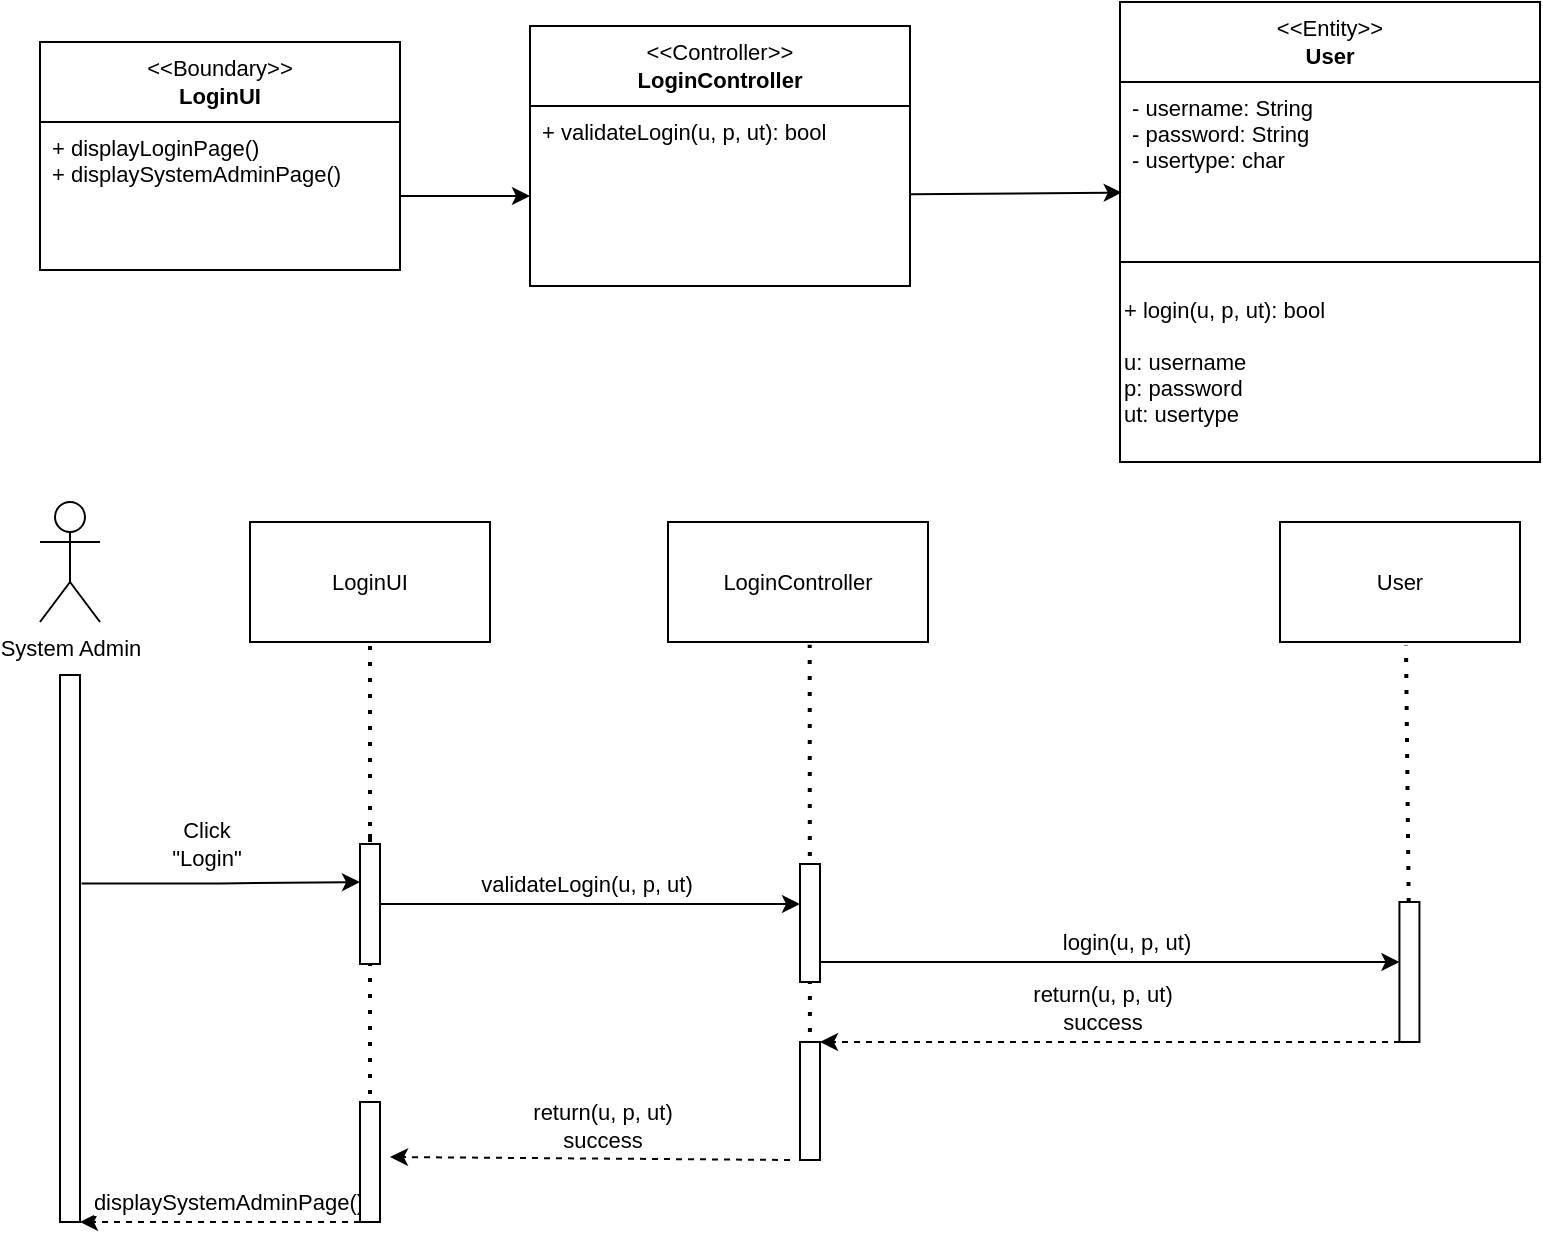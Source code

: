 <mxfile version="22.0.8" type="github" pages="19">
  <diagram name="SystemAdminLogin" id="hzB3vnw-TgfJDQ0SbW98">
    <mxGraphModel dx="2074" dy="1110" grid="1" gridSize="10" guides="1" tooltips="1" connect="1" arrows="1" fold="1" page="1" pageScale="1" pageWidth="850" pageHeight="1100" math="0" shadow="0">
      <root>
        <mxCell id="0" />
        <mxCell id="1" parent="0" />
        <mxCell id="Pf1f-GPJ4pG_dbanzRFX-19" value="" style="endArrow=none;dashed=1;html=1;dashPattern=1 3;strokeWidth=2;rounded=0;fontSize=11;exitX=0.5;exitY=1;exitDx=0;exitDy=0;" parent="1" source="Pf1f-GPJ4pG_dbanzRFX-26" edge="1">
          <mxGeometry width="50" height="50" relative="1" as="geometry">
            <mxPoint x="345" y="890" as="sourcePoint" />
            <mxPoint x="345" y="630" as="targetPoint" />
          </mxGeometry>
        </mxCell>
        <mxCell id="Pf1f-GPJ4pG_dbanzRFX-14" value="" style="endArrow=none;dashed=1;html=1;dashPattern=1 3;strokeWidth=2;rounded=0;entryX=0.525;entryY=1.03;entryDx=0;entryDy=0;entryPerimeter=0;fontSize=11;" parent="1" source="Pf1f-GPJ4pG_dbanzRFX-8" target="Pf1f-GPJ4pG_dbanzRFX-17" edge="1">
          <mxGeometry width="50" height="50" relative="1" as="geometry">
            <mxPoint x="863" y="910" as="sourcePoint" />
            <mxPoint x="864.55" y="551" as="targetPoint" />
          </mxGeometry>
        </mxCell>
        <mxCell id="Pf1f-GPJ4pG_dbanzRFX-13" value="" style="endArrow=none;dashed=1;html=1;dashPattern=1 3;strokeWidth=2;rounded=0;entryX=0.545;entryY=1.023;entryDx=0;entryDy=0;entryPerimeter=0;fontSize=11;exitX=0.5;exitY=1;exitDx=0;exitDy=0;" parent="1" source="SLXy9xRyS5ZVO86qip1l-2" target="Pf1f-GPJ4pG_dbanzRFX-16" edge="1">
          <mxGeometry width="50" height="50" relative="1" as="geometry">
            <mxPoint x="564.987" y="850" as="sourcePoint" />
            <mxPoint x="564.83" y="551" as="targetPoint" />
          </mxGeometry>
        </mxCell>
        <mxCell id="Pf1f-GPJ4pG_dbanzRFX-12" value="" style="endArrow=none;dashed=1;html=1;dashPattern=1 3;strokeWidth=2;rounded=0;fontSize=11;" parent="1" target="Pf1f-GPJ4pG_dbanzRFX-15" edge="1">
          <mxGeometry width="50" height="50" relative="1" as="geometry">
            <mxPoint x="345" y="640" as="sourcePoint" />
            <mxPoint x="345" y="550" as="targetPoint" />
          </mxGeometry>
        </mxCell>
        <mxCell id="O3HFnDaN8h5U3pmmsdW3-17" value="&amp;lt;&amp;lt;Boundary&amp;gt;&amp;gt;&lt;br style=&quot;font-size: 11px;&quot;&gt;&lt;b style=&quot;font-size: 11px;&quot;&gt;LoginUI&lt;/b&gt;" style="swimlane;fontStyle=0;childLayout=stackLayout;horizontal=1;startSize=40;fillColor=none;horizontalStack=0;resizeParent=1;resizeParentMax=0;resizeLast=0;collapsible=1;marginBottom=0;whiteSpace=wrap;html=1;fontSize=11;" parent="1" vertex="1">
          <mxGeometry x="180" y="240" width="180" height="114" as="geometry" />
        </mxCell>
        <mxCell id="O3HFnDaN8h5U3pmmsdW3-18" value="+ displayLoginPage()&lt;br style=&quot;font-size: 11px;&quot;&gt;+ displaySystemAdminPage()" style="text;strokeColor=none;fillColor=none;align=left;verticalAlign=top;spacingLeft=4;spacingRight=4;overflow=hidden;rotatable=0;points=[[0,0.5],[1,0.5]];portConstraint=eastwest;whiteSpace=wrap;html=1;fontSize=11;" parent="O3HFnDaN8h5U3pmmsdW3-17" vertex="1">
          <mxGeometry y="40" width="180" height="74" as="geometry" />
        </mxCell>
        <mxCell id="O3HFnDaN8h5U3pmmsdW3-24" value="&amp;lt;&amp;lt;Controller&amp;gt;&amp;gt;&lt;br style=&quot;font-size: 11px;&quot;&gt;&lt;b style=&quot;font-size: 11px;&quot;&gt;LoginController&lt;/b&gt;" style="swimlane;fontStyle=0;childLayout=stackLayout;horizontal=1;startSize=40;fillColor=none;horizontalStack=0;resizeParent=1;resizeParentMax=0;resizeLast=0;collapsible=1;marginBottom=0;whiteSpace=wrap;html=1;fontSize=11;" parent="1" vertex="1">
          <mxGeometry x="425" y="232" width="190" height="130" as="geometry" />
        </mxCell>
        <mxCell id="O3HFnDaN8h5U3pmmsdW3-25" value="+ validateLogin(u, p, ut): bool&lt;br style=&quot;font-size: 11px;&quot;&gt;" style="text;strokeColor=none;fillColor=none;align=left;verticalAlign=top;spacingLeft=4;spacingRight=4;overflow=hidden;rotatable=0;points=[[0,0.5],[1,0.5]];portConstraint=eastwest;whiteSpace=wrap;html=1;fontSize=11;" parent="O3HFnDaN8h5U3pmmsdW3-24" vertex="1">
          <mxGeometry y="40" width="190" height="90" as="geometry" />
        </mxCell>
        <mxCell id="O3HFnDaN8h5U3pmmsdW3-44" value="" style="endArrow=classic;html=1;rounded=0;entryX=0;entryY=0.5;entryDx=0;entryDy=0;fontSize=11;" parent="1" source="O3HFnDaN8h5U3pmmsdW3-18" target="O3HFnDaN8h5U3pmmsdW3-25" edge="1">
          <mxGeometry width="50" height="50" relative="1" as="geometry">
            <mxPoint x="320" y="300" as="sourcePoint" />
            <mxPoint x="370" y="250" as="targetPoint" />
          </mxGeometry>
        </mxCell>
        <mxCell id="O3HFnDaN8h5U3pmmsdW3-45" value="" style="endArrow=classic;html=1;rounded=0;entryX=0.004;entryY=0.614;entryDx=0;entryDy=0;entryPerimeter=0;fontSize=11;" parent="1" source="O3HFnDaN8h5U3pmmsdW3-25" target="O3HFnDaN8h5U3pmmsdW3-49" edge="1">
          <mxGeometry width="50" height="50" relative="1" as="geometry">
            <mxPoint x="610" y="300" as="sourcePoint" />
            <mxPoint x="720" y="300" as="targetPoint" />
          </mxGeometry>
        </mxCell>
        <mxCell id="O3HFnDaN8h5U3pmmsdW3-52" value="+ login(u, p, ut): bool&lt;br style=&quot;font-size: 11px;&quot;&gt;&lt;br style=&quot;border-color: var(--border-color); font-size: 11px;&quot;&gt;u: username&lt;br style=&quot;border-color: var(--border-color); font-size: 11px;&quot;&gt;p: password&lt;br style=&quot;border-color: var(--border-color); font-size: 11px;&quot;&gt;ut: usertype" style="rounded=0;whiteSpace=wrap;html=1;fillStyle=auto;fillColor=none;align=left;fontSize=11;" parent="1" vertex="1">
          <mxGeometry x="720" y="350" width="210" height="100" as="geometry" />
        </mxCell>
        <mxCell id="O3HFnDaN8h5U3pmmsdW3-48" value="&amp;lt;&amp;lt;Entity&amp;gt;&amp;gt;&lt;b style=&quot;font-size: 11px;&quot;&gt;&lt;br style=&quot;font-size: 11px;&quot;&gt;User&lt;br style=&quot;font-size: 11px;&quot;&gt;&lt;/b&gt;" style="swimlane;fontStyle=0;childLayout=stackLayout;horizontal=1;startSize=40;fillColor=none;horizontalStack=0;resizeParent=1;resizeParentMax=0;resizeLast=0;collapsible=1;marginBottom=0;whiteSpace=wrap;html=1;fontSize=11;" parent="1" vertex="1">
          <mxGeometry x="720" y="220" width="210" height="130" as="geometry" />
        </mxCell>
        <mxCell id="O3HFnDaN8h5U3pmmsdW3-49" value="- username: String&lt;br style=&quot;font-size: 11px;&quot;&gt;- password: String&lt;br style=&quot;font-size: 11px;&quot;&gt;- usertype: char" style="text;strokeColor=none;fillColor=none;align=left;verticalAlign=top;spacingLeft=4;spacingRight=4;overflow=hidden;rotatable=0;points=[[0,0.5],[1,0.5]];portConstraint=eastwest;whiteSpace=wrap;html=1;fontSize=11;" parent="O3HFnDaN8h5U3pmmsdW3-48" vertex="1">
          <mxGeometry y="40" width="210" height="90" as="geometry" />
        </mxCell>
        <mxCell id="Pf1f-GPJ4pG_dbanzRFX-3" value="" style="edgeStyle=orthogonalEdgeStyle;rounded=0;orthogonalLoop=1;jettySize=auto;html=1;exitX=1.076;exitY=0.381;exitDx=0;exitDy=0;exitPerimeter=0;fontSize=11;" parent="1" source="SLXy9xRyS5ZVO86qip1l-1" edge="1">
          <mxGeometry relative="1" as="geometry">
            <mxPoint x="260" y="660" as="sourcePoint" />
            <mxPoint x="340" y="660" as="targetPoint" />
          </mxGeometry>
        </mxCell>
        <mxCell id="Pf1f-GPJ4pG_dbanzRFX-4" value="Click&lt;br style=&quot;font-size: 11px;&quot;&gt;&quot;Login&quot;" style="edgeLabel;html=1;align=center;verticalAlign=middle;resizable=0;points=[];fontSize=11;" parent="Pf1f-GPJ4pG_dbanzRFX-3" vertex="1" connectable="0">
          <mxGeometry x="-0.117" relative="1" as="geometry">
            <mxPoint y="-20" as="offset" />
          </mxGeometry>
        </mxCell>
        <mxCell id="Pf1f-GPJ4pG_dbanzRFX-1" value="System Admin" style="shape=umlActor;verticalLabelPosition=bottom;verticalAlign=top;html=1;outlineConnect=0;fontSize=11;" parent="1" vertex="1">
          <mxGeometry x="180" y="470" width="30" height="60" as="geometry" />
        </mxCell>
        <mxCell id="Pf1f-GPJ4pG_dbanzRFX-6" value="" style="edgeStyle=orthogonalEdgeStyle;rounded=0;orthogonalLoop=1;jettySize=auto;html=1;fontSize=11;" parent="1" source="Pf1f-GPJ4pG_dbanzRFX-2" target="Pf1f-GPJ4pG_dbanzRFX-5" edge="1">
          <mxGeometry relative="1" as="geometry">
            <Array as="points">
              <mxPoint x="570" y="671" />
              <mxPoint x="570" y="671" />
            </Array>
          </mxGeometry>
        </mxCell>
        <mxCell id="Pf1f-GPJ4pG_dbanzRFX-7" value="validateLogin(u, p, ut)" style="edgeLabel;html=1;align=center;verticalAlign=middle;resizable=0;points=[];fontSize=11;" parent="Pf1f-GPJ4pG_dbanzRFX-6" vertex="1" connectable="0">
          <mxGeometry x="-0.018" y="1" relative="1" as="geometry">
            <mxPoint y="-9" as="offset" />
          </mxGeometry>
        </mxCell>
        <mxCell id="Pf1f-GPJ4pG_dbanzRFX-2" value="" style="whiteSpace=wrap;html=1;verticalAlign=top;fontSize=11;" parent="1" vertex="1">
          <mxGeometry x="340" y="641" width="10" height="60" as="geometry" />
        </mxCell>
        <mxCell id="Pf1f-GPJ4pG_dbanzRFX-9" value="" style="edgeStyle=orthogonalEdgeStyle;rounded=0;orthogonalLoop=1;jettySize=auto;html=1;entryX=-0.105;entryY=0.171;entryDx=0;entryDy=0;entryPerimeter=0;exitX=1;exitY=0.831;exitDx=0;exitDy=0;exitPerimeter=0;fontSize=11;" parent="1" source="Pf1f-GPJ4pG_dbanzRFX-5" edge="1">
          <mxGeometry relative="1" as="geometry">
            <mxPoint x="590" y="701" as="sourcePoint" />
            <mxPoint x="859.72" y="700.999" as="targetPoint" />
            <Array as="points">
              <mxPoint x="860" y="700" />
            </Array>
          </mxGeometry>
        </mxCell>
        <mxCell id="Pf1f-GPJ4pG_dbanzRFX-11" value="login(u, p, ut)" style="edgeLabel;html=1;align=center;verticalAlign=middle;resizable=0;points=[];fontSize=11;" parent="Pf1f-GPJ4pG_dbanzRFX-9" vertex="1" connectable="0">
          <mxGeometry x="0.197" y="-2" relative="1" as="geometry">
            <mxPoint x="-21" y="-12" as="offset" />
          </mxGeometry>
        </mxCell>
        <mxCell id="Pf1f-GPJ4pG_dbanzRFX-5" value="" style="whiteSpace=wrap;html=1;verticalAlign=top;fontSize=11;" parent="1" vertex="1">
          <mxGeometry x="560" y="651" width="10" height="59" as="geometry" />
        </mxCell>
        <mxCell id="Pf1f-GPJ4pG_dbanzRFX-15" value="LoginUI" style="rounded=0;whiteSpace=wrap;html=1;fontSize=11;" parent="1" vertex="1">
          <mxGeometry x="285" y="480" width="120" height="60" as="geometry" />
        </mxCell>
        <mxCell id="Pf1f-GPJ4pG_dbanzRFX-16" value="LoginController" style="rounded=0;whiteSpace=wrap;html=1;fontSize=11;" parent="1" vertex="1">
          <mxGeometry x="494" y="480" width="130" height="60" as="geometry" />
        </mxCell>
        <mxCell id="Pf1f-GPJ4pG_dbanzRFX-17" value="User" style="rounded=0;whiteSpace=wrap;html=1;fontSize=11;" parent="1" vertex="1">
          <mxGeometry x="800" y="480" width="120" height="60" as="geometry" />
        </mxCell>
        <mxCell id="Pf1f-GPJ4pG_dbanzRFX-22" value="" style="endArrow=classic;html=1;rounded=0;entryX=1.343;entryY=0.553;entryDx=0;entryDy=0;entryPerimeter=0;dashed=1;fontSize=11;" parent="1" edge="1">
          <mxGeometry width="50" height="50" relative="1" as="geometry">
            <mxPoint x="860" y="740" as="sourcePoint" />
            <mxPoint x="570" y="739.997" as="targetPoint" />
          </mxGeometry>
        </mxCell>
        <mxCell id="Pf1f-GPJ4pG_dbanzRFX-23" value="return(u, p, ut)&lt;br style=&quot;font-size: 11px;&quot;&gt;success" style="edgeLabel;html=1;align=center;verticalAlign=middle;resizable=0;points=[];fontSize=11;" parent="Pf1f-GPJ4pG_dbanzRFX-22" vertex="1" connectable="0">
          <mxGeometry x="-0.06" y="1" relative="1" as="geometry">
            <mxPoint x="-13" y="-18" as="offset" />
          </mxGeometry>
        </mxCell>
        <mxCell id="Pf1f-GPJ4pG_dbanzRFX-24" value="" style="endArrow=classic;html=1;rounded=0;exitX=-0.103;exitY=0.863;exitDx=0;exitDy=0;exitPerimeter=0;entryX=1;entryY=1;entryDx=0;entryDy=0;fontSize=11;dashed=1;" parent="1" target="SLXy9xRyS5ZVO86qip1l-1" edge="1">
          <mxGeometry width="50" height="50" relative="1" as="geometry">
            <mxPoint x="340" y="830" as="sourcePoint" />
            <mxPoint x="130" y="830" as="targetPoint" />
          </mxGeometry>
        </mxCell>
        <mxCell id="Pf1f-GPJ4pG_dbanzRFX-25" value="displaySystemAdminPage()" style="edgeLabel;html=1;align=center;verticalAlign=middle;resizable=0;points=[];fontSize=11;" parent="Pf1f-GPJ4pG_dbanzRFX-24" vertex="1" connectable="0">
          <mxGeometry x="-0.06" y="1" relative="1" as="geometry">
            <mxPoint y="-11" as="offset" />
          </mxGeometry>
        </mxCell>
        <mxCell id="Pf1f-GPJ4pG_dbanzRFX-27" value="" style="endArrow=none;dashed=1;html=1;dashPattern=1 3;strokeWidth=2;rounded=0;fontSize=11;" parent="1" target="Pf1f-GPJ4pG_dbanzRFX-26" edge="1">
          <mxGeometry width="50" height="50" relative="1" as="geometry">
            <mxPoint x="345" y="830" as="sourcePoint" />
            <mxPoint x="345" y="630" as="targetPoint" />
          </mxGeometry>
        </mxCell>
        <mxCell id="Pf1f-GPJ4pG_dbanzRFX-26" value="" style="whiteSpace=wrap;html=1;verticalAlign=top;fontSize=11;" parent="1" vertex="1">
          <mxGeometry x="340" y="770" width="10" height="60" as="geometry" />
        </mxCell>
        <mxCell id="Pf1f-GPJ4pG_dbanzRFX-8" value="" style="whiteSpace=wrap;html=1;verticalAlign=top;movable=1;resizable=1;rotatable=1;deletable=1;editable=1;locked=0;connectable=1;fontSize=11;" parent="1" vertex="1">
          <mxGeometry x="859.72" y="670" width="10" height="70" as="geometry" />
        </mxCell>
        <mxCell id="SLXy9xRyS5ZVO86qip1l-1" value="" style="whiteSpace=wrap;html=1;verticalAlign=top;fontSize=11;" parent="1" vertex="1">
          <mxGeometry x="190" y="556.5" width="10" height="273.5" as="geometry" />
        </mxCell>
        <mxCell id="SLXy9xRyS5ZVO86qip1l-2" value="" style="whiteSpace=wrap;html=1;verticalAlign=top;fontSize=11;" parent="1" vertex="1">
          <mxGeometry x="560" y="740" width="10" height="59" as="geometry" />
        </mxCell>
        <mxCell id="SLXy9xRyS5ZVO86qip1l-3" value="" style="endArrow=classic;html=1;rounded=0;entryX=1.343;entryY=0.553;entryDx=0;entryDy=0;entryPerimeter=0;dashed=1;fontSize=11;" parent="1" edge="1">
          <mxGeometry width="50" height="50" relative="1" as="geometry">
            <mxPoint x="555" y="799" as="sourcePoint" />
            <mxPoint x="355" y="797.497" as="targetPoint" />
          </mxGeometry>
        </mxCell>
        <mxCell id="SLXy9xRyS5ZVO86qip1l-4" value="return(u, p, ut)&lt;br style=&quot;border-color: var(--border-color); font-size: 11px;&quot;&gt;success" style="edgeLabel;html=1;align=center;verticalAlign=middle;resizable=0;points=[];fontSize=11;" parent="SLXy9xRyS5ZVO86qip1l-3" vertex="1" connectable="0">
          <mxGeometry x="-0.06" y="1" relative="1" as="geometry">
            <mxPoint y="-18" as="offset" />
          </mxGeometry>
        </mxCell>
      </root>
    </mxGraphModel>
  </diagram>
  <diagram id="ayuV4quFEUJsa5RrPppK" name="SystemAdminLogout">
    <mxGraphModel dx="1221" dy="636" grid="1" gridSize="10" guides="1" tooltips="1" connect="1" arrows="1" fold="1" page="1" pageScale="1" pageWidth="850" pageHeight="1100" math="0" shadow="0">
      <root>
        <mxCell id="0" />
        <mxCell id="1" parent="0" />
        <mxCell id="xHKSTduAfZbdzU8Fh9bG-1" value="" style="endArrow=none;dashed=1;html=1;dashPattern=1 3;strokeWidth=2;rounded=0;exitX=0.5;exitY=1;exitDx=0;exitDy=0;" parent="1" source="xHKSTduAfZbdzU8Fh9bG-18" target="xHKSTduAfZbdzU8Fh9bG-25" edge="1">
          <mxGeometry width="50" height="50" relative="1" as="geometry">
            <mxPoint x="285" y="870" as="sourcePoint" />
            <mxPoint x="285" y="570" as="targetPoint" />
          </mxGeometry>
        </mxCell>
        <mxCell id="xHKSTduAfZbdzU8Fh9bG-3" value="" style="endArrow=none;dashed=1;html=1;dashPattern=1 3;strokeWidth=2;rounded=0;" parent="1" source="xHKSTduAfZbdzU8Fh9bG-25" target="xHKSTduAfZbdzU8Fh9bG-22" edge="1">
          <mxGeometry width="50" height="50" relative="1" as="geometry">
            <mxPoint x="285" y="850" as="sourcePoint" />
            <mxPoint x="285" y="570" as="targetPoint" />
          </mxGeometry>
        </mxCell>
        <mxCell id="xHKSTduAfZbdzU8Fh9bG-4" value="&amp;lt;&amp;lt;Boundary&amp;gt;&amp;gt;&lt;br&gt;&lt;b&gt;LogoutUI&lt;/b&gt;" style="swimlane;fontStyle=0;childLayout=stackLayout;horizontal=1;startSize=40;fillColor=none;horizontalStack=0;resizeParent=1;resizeParentMax=0;resizeLast=0;collapsible=1;marginBottom=0;whiteSpace=wrap;html=1;" parent="1" vertex="1">
          <mxGeometry x="175" y="340" width="220" height="114" as="geometry">
            <mxRectangle x="590" y="220" width="170" height="40" as="alternateBounds" />
          </mxGeometry>
        </mxCell>
        <mxCell id="xHKSTduAfZbdzU8Fh9bG-5" value="+session_destroy()&lt;br&gt;+displaySystemAdminPage()" style="text;strokeColor=none;fillColor=none;align=left;verticalAlign=top;spacingLeft=4;spacingRight=4;overflow=hidden;rotatable=0;points=[[0,0.5],[1,0.5]];portConstraint=eastwest;whiteSpace=wrap;html=1;" parent="xHKSTduAfZbdzU8Fh9bG-4" vertex="1">
          <mxGeometry y="40" width="220" height="74" as="geometry" />
        </mxCell>
        <mxCell id="xHKSTduAfZbdzU8Fh9bG-13" value="" style="edgeStyle=orthogonalEdgeStyle;rounded=0;orthogonalLoop=1;jettySize=auto;html=1;" parent="1" edge="1">
          <mxGeometry relative="1" as="geometry">
            <mxPoint x="200" y="680" as="sourcePoint" />
            <mxPoint x="280" y="680" as="targetPoint" />
          </mxGeometry>
        </mxCell>
        <mxCell id="xHKSTduAfZbdzU8Fh9bG-14" value="Click&lt;br&gt;&quot;Logout&quot;" style="edgeLabel;html=1;align=center;verticalAlign=middle;resizable=0;points=[];" parent="xHKSTduAfZbdzU8Fh9bG-13" vertex="1" connectable="0">
          <mxGeometry x="-0.117" relative="1" as="geometry">
            <mxPoint y="-20" as="offset" />
          </mxGeometry>
        </mxCell>
        <mxCell id="xHKSTduAfZbdzU8Fh9bG-15" value="System Admin" style="shape=umlActor;verticalLabelPosition=bottom;verticalAlign=top;html=1;outlineConnect=0;" parent="1" vertex="1">
          <mxGeometry x="170" y="640" width="30" height="60" as="geometry" />
        </mxCell>
        <mxCell id="xHKSTduAfZbdzU8Fh9bG-18" value="" style="whiteSpace=wrap;html=1;verticalAlign=top;" parent="1" vertex="1">
          <mxGeometry x="280" y="661" width="10" height="60" as="geometry" />
        </mxCell>
        <mxCell id="xHKSTduAfZbdzU8Fh9bG-22" value="LogoutUI" style="rounded=0;whiteSpace=wrap;html=1;" parent="1" vertex="1">
          <mxGeometry x="225" y="500" width="120" height="60" as="geometry" />
        </mxCell>
        <mxCell id="xHKSTduAfZbdzU8Fh9bG-25" value="" style="whiteSpace=wrap;html=1;verticalAlign=top;" parent="1" vertex="1">
          <mxGeometry x="280" y="590" width="10" height="60" as="geometry" />
        </mxCell>
        <mxCell id="xHKSTduAfZbdzU8Fh9bG-26" value="" style="endArrow=classic;html=1;rounded=0;entryX=1;entryY=0;entryDx=0;entryDy=0;exitX=0.429;exitY=-0.055;exitDx=0;exitDy=0;exitPerimeter=0;" parent="1" source="xHKSTduAfZbdzU8Fh9bG-25" target="xHKSTduAfZbdzU8Fh9bG-25" edge="1">
          <mxGeometry width="50" height="50" relative="1" as="geometry">
            <mxPoint x="290" y="570" as="sourcePoint" />
            <mxPoint x="300" y="600" as="targetPoint" />
            <Array as="points">
              <mxPoint x="284" y="570" />
              <mxPoint x="320" y="570" />
              <mxPoint x="320" y="590" />
            </Array>
          </mxGeometry>
        </mxCell>
        <mxCell id="xHKSTduAfZbdzU8Fh9bG-27" value="displaySystemAdminPage()" style="edgeLabel;html=1;align=center;verticalAlign=middle;resizable=0;points=[];" parent="xHKSTduAfZbdzU8Fh9bG-26" vertex="1" connectable="0">
          <mxGeometry x="-0.005" relative="1" as="geometry">
            <mxPoint x="72" y="8" as="offset" />
          </mxGeometry>
        </mxCell>
        <mxCell id="xHKSTduAfZbdzU8Fh9bG-38" value="" style="endArrow=none;dashed=1;html=1;dashPattern=1 3;strokeWidth=2;rounded=0;" parent="1" edge="1">
          <mxGeometry width="50" height="50" relative="1" as="geometry">
            <mxPoint x="285" y="930" as="sourcePoint" />
            <mxPoint x="285" y="930" as="targetPoint" />
          </mxGeometry>
        </mxCell>
        <mxCell id="xHKSTduAfZbdzU8Fh9bG-42" value="" style="endArrow=classic;html=1;rounded=0;entryX=1;entryY=0;entryDx=0;entryDy=0;exitX=0.429;exitY=-0.055;exitDx=0;exitDy=0;exitPerimeter=0;" parent="1" edge="1">
          <mxGeometry width="50" height="50" relative="1" as="geometry">
            <mxPoint x="290" y="717" as="sourcePoint" />
            <mxPoint x="296" y="720" as="targetPoint" />
            <Array as="points">
              <mxPoint x="290" y="700" />
              <mxPoint x="326" y="700" />
              <mxPoint x="326" y="720" />
            </Array>
          </mxGeometry>
        </mxCell>
        <mxCell id="xHKSTduAfZbdzU8Fh9bG-43" value="Session_destroy()" style="edgeLabel;html=1;align=center;verticalAlign=middle;resizable=0;points=[];" parent="xHKSTduAfZbdzU8Fh9bG-42" vertex="1" connectable="0">
          <mxGeometry x="-0.005" relative="1" as="geometry">
            <mxPoint x="51" y="8" as="offset" />
          </mxGeometry>
        </mxCell>
      </root>
    </mxGraphModel>
  </diagram>
  <diagram id="zOysTIYbsOonCprx6KJG" name="CafeOwnerLogin">
    <mxGraphModel dx="1221" dy="636" grid="1" gridSize="10" guides="1" tooltips="1" connect="1" arrows="1" fold="1" page="1" pageScale="1" pageWidth="850" pageHeight="1100" math="0" shadow="0">
      <root>
        <mxCell id="0" />
        <mxCell id="1" parent="0" />
        <mxCell id="kmHfPa_Iwp6pXHshHUg5-1" value="" style="endArrow=none;dashed=1;html=1;dashPattern=1 3;strokeWidth=2;rounded=0;fontSize=11;exitX=0.5;exitY=1;exitDx=0;exitDy=0;" parent="1" source="kmHfPa_Iwp6pXHshHUg5-31" edge="1">
          <mxGeometry width="50" height="50" relative="1" as="geometry">
            <mxPoint x="345" y="890" as="sourcePoint" />
            <mxPoint x="345" y="630" as="targetPoint" />
          </mxGeometry>
        </mxCell>
        <mxCell id="kmHfPa_Iwp6pXHshHUg5-2" value="" style="endArrow=none;dashed=1;html=1;dashPattern=1 3;strokeWidth=2;rounded=0;entryX=0.525;entryY=1.03;entryDx=0;entryDy=0;entryPerimeter=0;fontSize=11;" parent="1" source="kmHfPa_Iwp6pXHshHUg5-32" target="kmHfPa_Iwp6pXHshHUg5-25" edge="1">
          <mxGeometry width="50" height="50" relative="1" as="geometry">
            <mxPoint x="863" y="910" as="sourcePoint" />
            <mxPoint x="864.55" y="551" as="targetPoint" />
          </mxGeometry>
        </mxCell>
        <mxCell id="kmHfPa_Iwp6pXHshHUg5-3" value="" style="endArrow=none;dashed=1;html=1;dashPattern=1 3;strokeWidth=2;rounded=0;entryX=0.545;entryY=1.023;entryDx=0;entryDy=0;entryPerimeter=0;fontSize=11;exitX=0.5;exitY=1;exitDx=0;exitDy=0;" parent="1" source="kmHfPa_Iwp6pXHshHUg5-34" target="kmHfPa_Iwp6pXHshHUg5-24" edge="1">
          <mxGeometry width="50" height="50" relative="1" as="geometry">
            <mxPoint x="564.987" y="850" as="sourcePoint" />
            <mxPoint x="564.83" y="551" as="targetPoint" />
          </mxGeometry>
        </mxCell>
        <mxCell id="kmHfPa_Iwp6pXHshHUg5-4" value="" style="endArrow=none;dashed=1;html=1;dashPattern=1 3;strokeWidth=2;rounded=0;fontSize=11;" parent="1" target="kmHfPa_Iwp6pXHshHUg5-23" edge="1">
          <mxGeometry width="50" height="50" relative="1" as="geometry">
            <mxPoint x="345" y="640" as="sourcePoint" />
            <mxPoint x="345" y="550" as="targetPoint" />
          </mxGeometry>
        </mxCell>
        <mxCell id="kmHfPa_Iwp6pXHshHUg5-5" value="&amp;lt;&amp;lt;Boundary&amp;gt;&amp;gt;&lt;br style=&quot;font-size: 11px;&quot;&gt;&lt;b style=&quot;font-size: 11px;&quot;&gt;LoginUI&lt;/b&gt;" style="swimlane;fontStyle=0;childLayout=stackLayout;horizontal=1;startSize=40;fillColor=none;horizontalStack=0;resizeParent=1;resizeParentMax=0;resizeLast=0;collapsible=1;marginBottom=0;whiteSpace=wrap;html=1;fontSize=11;" parent="1" vertex="1">
          <mxGeometry x="180" y="240" width="180" height="114" as="geometry" />
        </mxCell>
        <mxCell id="kmHfPa_Iwp6pXHshHUg5-6" value="+ displayLoginPage()&lt;br style=&quot;font-size: 11px;&quot;&gt;+ displayCafeOwnerPage()" style="text;strokeColor=none;fillColor=none;align=left;verticalAlign=top;spacingLeft=4;spacingRight=4;overflow=hidden;rotatable=0;points=[[0,0.5],[1,0.5]];portConstraint=eastwest;whiteSpace=wrap;html=1;fontSize=11;" parent="kmHfPa_Iwp6pXHshHUg5-5" vertex="1">
          <mxGeometry y="40" width="180" height="74" as="geometry" />
        </mxCell>
        <mxCell id="kmHfPa_Iwp6pXHshHUg5-7" value="&amp;lt;&amp;lt;Controller&amp;gt;&amp;gt;&lt;br style=&quot;font-size: 11px;&quot;&gt;&lt;b style=&quot;font-size: 11px;&quot;&gt;LoginController&lt;/b&gt;" style="swimlane;fontStyle=0;childLayout=stackLayout;horizontal=1;startSize=40;fillColor=none;horizontalStack=0;resizeParent=1;resizeParentMax=0;resizeLast=0;collapsible=1;marginBottom=0;whiteSpace=wrap;html=1;fontSize=11;" parent="1" vertex="1">
          <mxGeometry x="425" y="232" width="190" height="130" as="geometry" />
        </mxCell>
        <mxCell id="kmHfPa_Iwp6pXHshHUg5-8" value="+ validateLogin(u, p, ut): bool&lt;br style=&quot;font-size: 11px;&quot;&gt;" style="text;strokeColor=none;fillColor=none;align=left;verticalAlign=top;spacingLeft=4;spacingRight=4;overflow=hidden;rotatable=0;points=[[0,0.5],[1,0.5]];portConstraint=eastwest;whiteSpace=wrap;html=1;fontSize=11;" parent="kmHfPa_Iwp6pXHshHUg5-7" vertex="1">
          <mxGeometry y="40" width="190" height="90" as="geometry" />
        </mxCell>
        <mxCell id="kmHfPa_Iwp6pXHshHUg5-9" value="" style="endArrow=classic;html=1;rounded=0;entryX=0;entryY=0.5;entryDx=0;entryDy=0;fontSize=11;" parent="1" source="kmHfPa_Iwp6pXHshHUg5-6" target="kmHfPa_Iwp6pXHshHUg5-8" edge="1">
          <mxGeometry width="50" height="50" relative="1" as="geometry">
            <mxPoint x="320" y="300" as="sourcePoint" />
            <mxPoint x="370" y="250" as="targetPoint" />
          </mxGeometry>
        </mxCell>
        <mxCell id="kmHfPa_Iwp6pXHshHUg5-10" value="" style="endArrow=classic;html=1;rounded=0;entryX=0.004;entryY=0.614;entryDx=0;entryDy=0;entryPerimeter=0;fontSize=11;" parent="1" source="kmHfPa_Iwp6pXHshHUg5-8" target="kmHfPa_Iwp6pXHshHUg5-13" edge="1">
          <mxGeometry width="50" height="50" relative="1" as="geometry">
            <mxPoint x="610" y="300" as="sourcePoint" />
            <mxPoint x="720" y="300" as="targetPoint" />
          </mxGeometry>
        </mxCell>
        <mxCell id="kmHfPa_Iwp6pXHshHUg5-11" value="+ login(u, p, ut): bool&lt;br style=&quot;font-size: 11px;&quot;&gt;&lt;br style=&quot;border-color: var(--border-color); font-size: 11px;&quot;&gt;u: username&lt;br style=&quot;border-color: var(--border-color); font-size: 11px;&quot;&gt;p: password&lt;br style=&quot;border-color: var(--border-color); font-size: 11px;&quot;&gt;ut: usertype" style="rounded=0;whiteSpace=wrap;html=1;fillStyle=auto;fillColor=none;align=left;fontSize=11;" parent="1" vertex="1">
          <mxGeometry x="720" y="350" width="210" height="100" as="geometry" />
        </mxCell>
        <mxCell id="kmHfPa_Iwp6pXHshHUg5-12" value="&amp;lt;&amp;lt;Entity&amp;gt;&amp;gt;&lt;b style=&quot;font-size: 11px;&quot;&gt;&lt;br style=&quot;font-size: 11px;&quot;&gt;User&lt;br style=&quot;font-size: 11px;&quot;&gt;&lt;/b&gt;" style="swimlane;fontStyle=0;childLayout=stackLayout;horizontal=1;startSize=40;fillColor=none;horizontalStack=0;resizeParent=1;resizeParentMax=0;resizeLast=0;collapsible=1;marginBottom=0;whiteSpace=wrap;html=1;fontSize=11;" parent="1" vertex="1">
          <mxGeometry x="720" y="220" width="210" height="130" as="geometry" />
        </mxCell>
        <mxCell id="kmHfPa_Iwp6pXHshHUg5-13" value="- username: String&lt;br style=&quot;font-size: 11px;&quot;&gt;- password: String&lt;br style=&quot;font-size: 11px;&quot;&gt;- usertype: char" style="text;strokeColor=none;fillColor=none;align=left;verticalAlign=top;spacingLeft=4;spacingRight=4;overflow=hidden;rotatable=0;points=[[0,0.5],[1,0.5]];portConstraint=eastwest;whiteSpace=wrap;html=1;fontSize=11;" parent="kmHfPa_Iwp6pXHshHUg5-12" vertex="1">
          <mxGeometry y="40" width="210" height="90" as="geometry" />
        </mxCell>
        <mxCell id="kmHfPa_Iwp6pXHshHUg5-14" value="" style="edgeStyle=orthogonalEdgeStyle;rounded=0;orthogonalLoop=1;jettySize=auto;html=1;exitX=1.076;exitY=0.381;exitDx=0;exitDy=0;exitPerimeter=0;fontSize=11;" parent="1" source="kmHfPa_Iwp6pXHshHUg5-33" edge="1">
          <mxGeometry relative="1" as="geometry">
            <mxPoint x="260" y="660" as="sourcePoint" />
            <mxPoint x="340" y="660" as="targetPoint" />
          </mxGeometry>
        </mxCell>
        <mxCell id="kmHfPa_Iwp6pXHshHUg5-15" value="Click&lt;br style=&quot;font-size: 11px;&quot;&gt;&quot;Login&quot;" style="edgeLabel;html=1;align=center;verticalAlign=middle;resizable=0;points=[];fontSize=11;" parent="kmHfPa_Iwp6pXHshHUg5-14" vertex="1" connectable="0">
          <mxGeometry x="-0.117" relative="1" as="geometry">
            <mxPoint y="-20" as="offset" />
          </mxGeometry>
        </mxCell>
        <mxCell id="kmHfPa_Iwp6pXHshHUg5-16" value="Cafe Owner" style="shape=umlActor;verticalLabelPosition=bottom;verticalAlign=top;html=1;outlineConnect=0;fontSize=11;" parent="1" vertex="1">
          <mxGeometry x="180" y="470" width="30" height="60" as="geometry" />
        </mxCell>
        <mxCell id="kmHfPa_Iwp6pXHshHUg5-17" value="" style="edgeStyle=orthogonalEdgeStyle;rounded=0;orthogonalLoop=1;jettySize=auto;html=1;fontSize=11;" parent="1" source="kmHfPa_Iwp6pXHshHUg5-19" target="kmHfPa_Iwp6pXHshHUg5-22" edge="1">
          <mxGeometry relative="1" as="geometry">
            <Array as="points">
              <mxPoint x="570" y="671" />
              <mxPoint x="570" y="671" />
            </Array>
          </mxGeometry>
        </mxCell>
        <mxCell id="kmHfPa_Iwp6pXHshHUg5-18" value="validateLogin(u, p, ut)" style="edgeLabel;html=1;align=center;verticalAlign=middle;resizable=0;points=[];fontSize=11;" parent="kmHfPa_Iwp6pXHshHUg5-17" vertex="1" connectable="0">
          <mxGeometry x="-0.018" y="1" relative="1" as="geometry">
            <mxPoint y="-9" as="offset" />
          </mxGeometry>
        </mxCell>
        <mxCell id="kmHfPa_Iwp6pXHshHUg5-19" value="" style="whiteSpace=wrap;html=1;verticalAlign=top;fontSize=11;" parent="1" vertex="1">
          <mxGeometry x="340" y="641" width="10" height="60" as="geometry" />
        </mxCell>
        <mxCell id="kmHfPa_Iwp6pXHshHUg5-20" value="" style="edgeStyle=orthogonalEdgeStyle;rounded=0;orthogonalLoop=1;jettySize=auto;html=1;entryX=-0.105;entryY=0.171;entryDx=0;entryDy=0;entryPerimeter=0;exitX=1;exitY=0.831;exitDx=0;exitDy=0;exitPerimeter=0;fontSize=11;" parent="1" source="kmHfPa_Iwp6pXHshHUg5-22" edge="1">
          <mxGeometry relative="1" as="geometry">
            <mxPoint x="590" y="701" as="sourcePoint" />
            <mxPoint x="859.72" y="700.999" as="targetPoint" />
            <Array as="points">
              <mxPoint x="860" y="700" />
            </Array>
          </mxGeometry>
        </mxCell>
        <mxCell id="kmHfPa_Iwp6pXHshHUg5-21" value="login(u, p, ut)" style="edgeLabel;html=1;align=center;verticalAlign=middle;resizable=0;points=[];fontSize=11;" parent="kmHfPa_Iwp6pXHshHUg5-20" vertex="1" connectable="0">
          <mxGeometry x="0.197" y="-2" relative="1" as="geometry">
            <mxPoint x="-21" y="-12" as="offset" />
          </mxGeometry>
        </mxCell>
        <mxCell id="kmHfPa_Iwp6pXHshHUg5-22" value="" style="whiteSpace=wrap;html=1;verticalAlign=top;fontSize=11;" parent="1" vertex="1">
          <mxGeometry x="560" y="651" width="10" height="59" as="geometry" />
        </mxCell>
        <mxCell id="kmHfPa_Iwp6pXHshHUg5-23" value="LoginUI" style="rounded=0;whiteSpace=wrap;html=1;fontSize=11;" parent="1" vertex="1">
          <mxGeometry x="285" y="480" width="120" height="60" as="geometry" />
        </mxCell>
        <mxCell id="kmHfPa_Iwp6pXHshHUg5-24" value="LoginController" style="rounded=0;whiteSpace=wrap;html=1;fontSize=11;" parent="1" vertex="1">
          <mxGeometry x="494" y="480" width="130" height="60" as="geometry" />
        </mxCell>
        <mxCell id="kmHfPa_Iwp6pXHshHUg5-25" value="User" style="rounded=0;whiteSpace=wrap;html=1;fontSize=11;" parent="1" vertex="1">
          <mxGeometry x="800" y="480" width="120" height="60" as="geometry" />
        </mxCell>
        <mxCell id="kmHfPa_Iwp6pXHshHUg5-26" value="" style="endArrow=classic;html=1;rounded=0;entryX=1.343;entryY=0.553;entryDx=0;entryDy=0;entryPerimeter=0;dashed=1;fontSize=11;" parent="1" edge="1">
          <mxGeometry width="50" height="50" relative="1" as="geometry">
            <mxPoint x="860" y="740" as="sourcePoint" />
            <mxPoint x="570" y="739.997" as="targetPoint" />
          </mxGeometry>
        </mxCell>
        <mxCell id="kmHfPa_Iwp6pXHshHUg5-27" value="return(u, p, ut)&lt;br style=&quot;font-size: 11px;&quot;&gt;success" style="edgeLabel;html=1;align=center;verticalAlign=middle;resizable=0;points=[];fontSize=11;" parent="kmHfPa_Iwp6pXHshHUg5-26" vertex="1" connectable="0">
          <mxGeometry x="-0.06" y="1" relative="1" as="geometry">
            <mxPoint x="-13" y="-18" as="offset" />
          </mxGeometry>
        </mxCell>
        <mxCell id="kmHfPa_Iwp6pXHshHUg5-28" value="" style="endArrow=classic;html=1;rounded=0;exitX=-0.103;exitY=0.863;exitDx=0;exitDy=0;exitPerimeter=0;entryX=1;entryY=1;entryDx=0;entryDy=0;fontSize=11;dashed=1;" parent="1" target="kmHfPa_Iwp6pXHshHUg5-33" edge="1">
          <mxGeometry width="50" height="50" relative="1" as="geometry">
            <mxPoint x="340" y="830" as="sourcePoint" />
            <mxPoint x="130" y="830" as="targetPoint" />
          </mxGeometry>
        </mxCell>
        <mxCell id="kmHfPa_Iwp6pXHshHUg5-29" value="displayCafeOwnerPage()" style="edgeLabel;html=1;align=center;verticalAlign=middle;resizable=0;points=[];fontSize=11;" parent="kmHfPa_Iwp6pXHshHUg5-28" vertex="1" connectable="0">
          <mxGeometry x="-0.06" y="1" relative="1" as="geometry">
            <mxPoint y="-11" as="offset" />
          </mxGeometry>
        </mxCell>
        <mxCell id="kmHfPa_Iwp6pXHshHUg5-30" value="" style="endArrow=none;dashed=1;html=1;dashPattern=1 3;strokeWidth=2;rounded=0;fontSize=11;" parent="1" target="kmHfPa_Iwp6pXHshHUg5-31" edge="1">
          <mxGeometry width="50" height="50" relative="1" as="geometry">
            <mxPoint x="345" y="830" as="sourcePoint" />
            <mxPoint x="345" y="630" as="targetPoint" />
          </mxGeometry>
        </mxCell>
        <mxCell id="kmHfPa_Iwp6pXHshHUg5-31" value="" style="whiteSpace=wrap;html=1;verticalAlign=top;fontSize=11;" parent="1" vertex="1">
          <mxGeometry x="340" y="770" width="10" height="60" as="geometry" />
        </mxCell>
        <mxCell id="kmHfPa_Iwp6pXHshHUg5-32" value="" style="whiteSpace=wrap;html=1;verticalAlign=top;movable=1;resizable=1;rotatable=1;deletable=1;editable=1;locked=0;connectable=1;fontSize=11;" parent="1" vertex="1">
          <mxGeometry x="859.72" y="670" width="10" height="70" as="geometry" />
        </mxCell>
        <mxCell id="kmHfPa_Iwp6pXHshHUg5-33" value="" style="whiteSpace=wrap;html=1;verticalAlign=top;fontSize=11;" parent="1" vertex="1">
          <mxGeometry x="190" y="556.5" width="10" height="273.5" as="geometry" />
        </mxCell>
        <mxCell id="kmHfPa_Iwp6pXHshHUg5-34" value="" style="whiteSpace=wrap;html=1;verticalAlign=top;fontSize=11;" parent="1" vertex="1">
          <mxGeometry x="560" y="740" width="10" height="59" as="geometry" />
        </mxCell>
        <mxCell id="kmHfPa_Iwp6pXHshHUg5-35" value="" style="endArrow=classic;html=1;rounded=0;entryX=1.343;entryY=0.553;entryDx=0;entryDy=0;entryPerimeter=0;dashed=1;fontSize=11;" parent="1" edge="1">
          <mxGeometry width="50" height="50" relative="1" as="geometry">
            <mxPoint x="555" y="799" as="sourcePoint" />
            <mxPoint x="355" y="797.497" as="targetPoint" />
          </mxGeometry>
        </mxCell>
        <mxCell id="kmHfPa_Iwp6pXHshHUg5-36" value="return(u, p, ut)&lt;br style=&quot;border-color: var(--border-color); font-size: 11px;&quot;&gt;success" style="edgeLabel;html=1;align=center;verticalAlign=middle;resizable=0;points=[];fontSize=11;" parent="kmHfPa_Iwp6pXHshHUg5-35" vertex="1" connectable="0">
          <mxGeometry x="-0.06" y="1" relative="1" as="geometry">
            <mxPoint y="-18" as="offset" />
          </mxGeometry>
        </mxCell>
      </root>
    </mxGraphModel>
  </diagram>
  <diagram id="GE_KR9O6745j0st7QrmA" name="CafeOwnerLogout">
    <mxGraphModel dx="1221" dy="636" grid="1" gridSize="10" guides="1" tooltips="1" connect="1" arrows="1" fold="1" page="1" pageScale="1" pageWidth="850" pageHeight="1100" math="0" shadow="0">
      <root>
        <mxCell id="0" />
        <mxCell id="1" parent="0" />
        <mxCell id="Wb8S8qzpqNt5WlRQ1TOr-1" value="" style="endArrow=none;dashed=1;html=1;dashPattern=1 3;strokeWidth=2;rounded=0;exitX=0.5;exitY=1;exitDx=0;exitDy=0;" parent="1" source="Wb8S8qzpqNt5WlRQ1TOr-8" target="Wb8S8qzpqNt5WlRQ1TOr-10" edge="1">
          <mxGeometry width="50" height="50" relative="1" as="geometry">
            <mxPoint x="285" y="870" as="sourcePoint" />
            <mxPoint x="285" y="570" as="targetPoint" />
          </mxGeometry>
        </mxCell>
        <mxCell id="Wb8S8qzpqNt5WlRQ1TOr-2" value="" style="endArrow=none;dashed=1;html=1;dashPattern=1 3;strokeWidth=2;rounded=0;" parent="1" source="Wb8S8qzpqNt5WlRQ1TOr-10" target="Wb8S8qzpqNt5WlRQ1TOr-9" edge="1">
          <mxGeometry width="50" height="50" relative="1" as="geometry">
            <mxPoint x="285" y="850" as="sourcePoint" />
            <mxPoint x="285" y="570" as="targetPoint" />
          </mxGeometry>
        </mxCell>
        <mxCell id="Wb8S8qzpqNt5WlRQ1TOr-3" value="&amp;lt;&amp;lt;Boundary&amp;gt;&amp;gt;&lt;br&gt;&lt;b&gt;LogoutUI&lt;/b&gt;" style="swimlane;fontStyle=0;childLayout=stackLayout;horizontal=1;startSize=40;fillColor=none;horizontalStack=0;resizeParent=1;resizeParentMax=0;resizeLast=0;collapsible=1;marginBottom=0;whiteSpace=wrap;html=1;" parent="1" vertex="1">
          <mxGeometry x="175" y="340" width="220" height="114" as="geometry">
            <mxRectangle x="590" y="220" width="170" height="40" as="alternateBounds" />
          </mxGeometry>
        </mxCell>
        <mxCell id="Wb8S8qzpqNt5WlRQ1TOr-4" value="+session_destroy()&lt;br&gt;+displayCafeOwnerPage()" style="text;strokeColor=none;fillColor=none;align=left;verticalAlign=top;spacingLeft=4;spacingRight=4;overflow=hidden;rotatable=0;points=[[0,0.5],[1,0.5]];portConstraint=eastwest;whiteSpace=wrap;html=1;" parent="Wb8S8qzpqNt5WlRQ1TOr-3" vertex="1">
          <mxGeometry y="40" width="220" height="74" as="geometry" />
        </mxCell>
        <mxCell id="Wb8S8qzpqNt5WlRQ1TOr-5" value="" style="edgeStyle=orthogonalEdgeStyle;rounded=0;orthogonalLoop=1;jettySize=auto;html=1;" parent="1" edge="1">
          <mxGeometry relative="1" as="geometry">
            <mxPoint x="200" y="680" as="sourcePoint" />
            <mxPoint x="280" y="680" as="targetPoint" />
          </mxGeometry>
        </mxCell>
        <mxCell id="Wb8S8qzpqNt5WlRQ1TOr-6" value="Click&lt;br&gt;&quot;Logout&quot;" style="edgeLabel;html=1;align=center;verticalAlign=middle;resizable=0;points=[];" parent="Wb8S8qzpqNt5WlRQ1TOr-5" vertex="1" connectable="0">
          <mxGeometry x="-0.117" relative="1" as="geometry">
            <mxPoint y="-20" as="offset" />
          </mxGeometry>
        </mxCell>
        <mxCell id="Wb8S8qzpqNt5WlRQ1TOr-7" value="Cafe Owner" style="shape=umlActor;verticalLabelPosition=bottom;verticalAlign=top;html=1;outlineConnect=0;" parent="1" vertex="1">
          <mxGeometry x="170" y="640" width="30" height="60" as="geometry" />
        </mxCell>
        <mxCell id="Wb8S8qzpqNt5WlRQ1TOr-8" value="" style="whiteSpace=wrap;html=1;verticalAlign=top;" parent="1" vertex="1">
          <mxGeometry x="280" y="661" width="10" height="60" as="geometry" />
        </mxCell>
        <mxCell id="Wb8S8qzpqNt5WlRQ1TOr-9" value="LogoutUI" style="rounded=0;whiteSpace=wrap;html=1;" parent="1" vertex="1">
          <mxGeometry x="225" y="500" width="120" height="60" as="geometry" />
        </mxCell>
        <mxCell id="Wb8S8qzpqNt5WlRQ1TOr-10" value="" style="whiteSpace=wrap;html=1;verticalAlign=top;" parent="1" vertex="1">
          <mxGeometry x="280" y="590" width="10" height="60" as="geometry" />
        </mxCell>
        <mxCell id="Wb8S8qzpqNt5WlRQ1TOr-11" value="" style="endArrow=classic;html=1;rounded=0;entryX=1;entryY=0;entryDx=0;entryDy=0;exitX=0.429;exitY=-0.055;exitDx=0;exitDy=0;exitPerimeter=0;" parent="1" source="Wb8S8qzpqNt5WlRQ1TOr-10" target="Wb8S8qzpqNt5WlRQ1TOr-10" edge="1">
          <mxGeometry width="50" height="50" relative="1" as="geometry">
            <mxPoint x="290" y="570" as="sourcePoint" />
            <mxPoint x="300" y="600" as="targetPoint" />
            <Array as="points">
              <mxPoint x="284" y="570" />
              <mxPoint x="320" y="570" />
              <mxPoint x="320" y="590" />
            </Array>
          </mxGeometry>
        </mxCell>
        <mxCell id="Wb8S8qzpqNt5WlRQ1TOr-12" value="displayCafeOwnerPage()" style="edgeLabel;html=1;align=center;verticalAlign=middle;resizable=0;points=[];" parent="Wb8S8qzpqNt5WlRQ1TOr-11" vertex="1" connectable="0">
          <mxGeometry x="-0.005" relative="1" as="geometry">
            <mxPoint x="72" y="8" as="offset" />
          </mxGeometry>
        </mxCell>
        <mxCell id="Wb8S8qzpqNt5WlRQ1TOr-13" value="" style="endArrow=classic;html=1;rounded=0;entryX=1;entryY=0;entryDx=0;entryDy=0;exitX=0.429;exitY=-0.055;exitDx=0;exitDy=0;exitPerimeter=0;" parent="1" edge="1">
          <mxGeometry width="50" height="50" relative="1" as="geometry">
            <mxPoint x="290" y="717" as="sourcePoint" />
            <mxPoint x="296" y="720" as="targetPoint" />
            <Array as="points">
              <mxPoint x="290" y="700" />
              <mxPoint x="326" y="700" />
              <mxPoint x="326" y="720" />
            </Array>
          </mxGeometry>
        </mxCell>
        <mxCell id="Wb8S8qzpqNt5WlRQ1TOr-14" value="Session_destroy()" style="edgeLabel;html=1;align=center;verticalAlign=middle;resizable=0;points=[];" parent="Wb8S8qzpqNt5WlRQ1TOr-13" vertex="1" connectable="0">
          <mxGeometry x="-0.005" relative="1" as="geometry">
            <mxPoint x="51" y="8" as="offset" />
          </mxGeometry>
        </mxCell>
      </root>
    </mxGraphModel>
  </diagram>
  <diagram id="hkaTJlTidZbvQvniJwit" name="CafeManagerLogin">
    <mxGraphModel dx="1221" dy="636" grid="1" gridSize="10" guides="1" tooltips="1" connect="1" arrows="1" fold="1" page="1" pageScale="1" pageWidth="850" pageHeight="1100" math="0" shadow="0">
      <root>
        <mxCell id="0" />
        <mxCell id="1" parent="0" />
        <mxCell id="-oa5bSU2fNVVkYW8Kpmw-1" value="" style="endArrow=none;dashed=1;html=1;dashPattern=1 3;strokeWidth=2;rounded=0;fontSize=11;exitX=0.5;exitY=1;exitDx=0;exitDy=0;" parent="1" source="-oa5bSU2fNVVkYW8Kpmw-31" edge="1">
          <mxGeometry width="50" height="50" relative="1" as="geometry">
            <mxPoint x="345" y="890" as="sourcePoint" />
            <mxPoint x="345" y="630" as="targetPoint" />
          </mxGeometry>
        </mxCell>
        <mxCell id="-oa5bSU2fNVVkYW8Kpmw-2" value="" style="endArrow=none;dashed=1;html=1;dashPattern=1 3;strokeWidth=2;rounded=0;entryX=0.525;entryY=1.03;entryDx=0;entryDy=0;entryPerimeter=0;fontSize=11;" parent="1" source="-oa5bSU2fNVVkYW8Kpmw-32" target="-oa5bSU2fNVVkYW8Kpmw-25" edge="1">
          <mxGeometry width="50" height="50" relative="1" as="geometry">
            <mxPoint x="863" y="910" as="sourcePoint" />
            <mxPoint x="864.55" y="551" as="targetPoint" />
          </mxGeometry>
        </mxCell>
        <mxCell id="-oa5bSU2fNVVkYW8Kpmw-3" value="" style="endArrow=none;dashed=1;html=1;dashPattern=1 3;strokeWidth=2;rounded=0;entryX=0.545;entryY=1.023;entryDx=0;entryDy=0;entryPerimeter=0;fontSize=11;exitX=0.5;exitY=1;exitDx=0;exitDy=0;" parent="1" source="-oa5bSU2fNVVkYW8Kpmw-34" target="-oa5bSU2fNVVkYW8Kpmw-24" edge="1">
          <mxGeometry width="50" height="50" relative="1" as="geometry">
            <mxPoint x="564.987" y="850" as="sourcePoint" />
            <mxPoint x="564.83" y="551" as="targetPoint" />
          </mxGeometry>
        </mxCell>
        <mxCell id="-oa5bSU2fNVVkYW8Kpmw-4" value="" style="endArrow=none;dashed=1;html=1;dashPattern=1 3;strokeWidth=2;rounded=0;fontSize=11;" parent="1" target="-oa5bSU2fNVVkYW8Kpmw-23" edge="1">
          <mxGeometry width="50" height="50" relative="1" as="geometry">
            <mxPoint x="345" y="640" as="sourcePoint" />
            <mxPoint x="345" y="550" as="targetPoint" />
          </mxGeometry>
        </mxCell>
        <mxCell id="-oa5bSU2fNVVkYW8Kpmw-5" value="&amp;lt;&amp;lt;Boundary&amp;gt;&amp;gt;&lt;br style=&quot;font-size: 11px;&quot;&gt;&lt;b style=&quot;font-size: 11px;&quot;&gt;LoginUI&lt;/b&gt;" style="swimlane;fontStyle=0;childLayout=stackLayout;horizontal=1;startSize=40;fillColor=none;horizontalStack=0;resizeParent=1;resizeParentMax=0;resizeLast=0;collapsible=1;marginBottom=0;whiteSpace=wrap;html=1;fontSize=11;" parent="1" vertex="1">
          <mxGeometry x="180" y="240" width="180" height="114" as="geometry" />
        </mxCell>
        <mxCell id="-oa5bSU2fNVVkYW8Kpmw-6" value="+ displayLoginPage()&lt;br style=&quot;font-size: 11px;&quot;&gt;+ displayCafeManagerPage()" style="text;strokeColor=none;fillColor=none;align=left;verticalAlign=top;spacingLeft=4;spacingRight=4;overflow=hidden;rotatable=0;points=[[0,0.5],[1,0.5]];portConstraint=eastwest;whiteSpace=wrap;html=1;fontSize=11;" parent="-oa5bSU2fNVVkYW8Kpmw-5" vertex="1">
          <mxGeometry y="40" width="180" height="74" as="geometry" />
        </mxCell>
        <mxCell id="-oa5bSU2fNVVkYW8Kpmw-7" value="&amp;lt;&amp;lt;Controller&amp;gt;&amp;gt;&lt;br style=&quot;font-size: 11px;&quot;&gt;&lt;b style=&quot;font-size: 11px;&quot;&gt;LoginController&lt;/b&gt;" style="swimlane;fontStyle=0;childLayout=stackLayout;horizontal=1;startSize=40;fillColor=none;horizontalStack=0;resizeParent=1;resizeParentMax=0;resizeLast=0;collapsible=1;marginBottom=0;whiteSpace=wrap;html=1;fontSize=11;" parent="1" vertex="1">
          <mxGeometry x="425" y="232" width="190" height="130" as="geometry" />
        </mxCell>
        <mxCell id="-oa5bSU2fNVVkYW8Kpmw-8" value="+ validateLogin(u, p, ut): bool&lt;br style=&quot;font-size: 11px;&quot;&gt;" style="text;strokeColor=none;fillColor=none;align=left;verticalAlign=top;spacingLeft=4;spacingRight=4;overflow=hidden;rotatable=0;points=[[0,0.5],[1,0.5]];portConstraint=eastwest;whiteSpace=wrap;html=1;fontSize=11;" parent="-oa5bSU2fNVVkYW8Kpmw-7" vertex="1">
          <mxGeometry y="40" width="190" height="90" as="geometry" />
        </mxCell>
        <mxCell id="-oa5bSU2fNVVkYW8Kpmw-9" value="" style="endArrow=classic;html=1;rounded=0;entryX=0;entryY=0.5;entryDx=0;entryDy=0;fontSize=11;" parent="1" source="-oa5bSU2fNVVkYW8Kpmw-6" target="-oa5bSU2fNVVkYW8Kpmw-8" edge="1">
          <mxGeometry width="50" height="50" relative="1" as="geometry">
            <mxPoint x="320" y="300" as="sourcePoint" />
            <mxPoint x="370" y="250" as="targetPoint" />
          </mxGeometry>
        </mxCell>
        <mxCell id="-oa5bSU2fNVVkYW8Kpmw-10" value="" style="endArrow=classic;html=1;rounded=0;entryX=0.004;entryY=0.614;entryDx=0;entryDy=0;entryPerimeter=0;fontSize=11;" parent="1" source="-oa5bSU2fNVVkYW8Kpmw-8" target="-oa5bSU2fNVVkYW8Kpmw-13" edge="1">
          <mxGeometry width="50" height="50" relative="1" as="geometry">
            <mxPoint x="610" y="300" as="sourcePoint" />
            <mxPoint x="720" y="300" as="targetPoint" />
          </mxGeometry>
        </mxCell>
        <mxCell id="-oa5bSU2fNVVkYW8Kpmw-11" value="+ login(u, p, ut): bool&lt;br style=&quot;font-size: 11px;&quot;&gt;&lt;br style=&quot;border-color: var(--border-color); font-size: 11px;&quot;&gt;u: username&lt;br style=&quot;border-color: var(--border-color); font-size: 11px;&quot;&gt;p: password&lt;br style=&quot;border-color: var(--border-color); font-size: 11px;&quot;&gt;ut: usertype" style="rounded=0;whiteSpace=wrap;html=1;fillStyle=auto;fillColor=none;align=left;fontSize=11;" parent="1" vertex="1">
          <mxGeometry x="720" y="350" width="210" height="100" as="geometry" />
        </mxCell>
        <mxCell id="-oa5bSU2fNVVkYW8Kpmw-12" value="&amp;lt;&amp;lt;Entity&amp;gt;&amp;gt;&lt;b style=&quot;font-size: 11px;&quot;&gt;&lt;br style=&quot;font-size: 11px;&quot;&gt;User&lt;br style=&quot;font-size: 11px;&quot;&gt;&lt;/b&gt;" style="swimlane;fontStyle=0;childLayout=stackLayout;horizontal=1;startSize=40;fillColor=none;horizontalStack=0;resizeParent=1;resizeParentMax=0;resizeLast=0;collapsible=1;marginBottom=0;whiteSpace=wrap;html=1;fontSize=11;" parent="1" vertex="1">
          <mxGeometry x="720" y="220" width="210" height="130" as="geometry" />
        </mxCell>
        <mxCell id="-oa5bSU2fNVVkYW8Kpmw-13" value="- username: String&lt;br style=&quot;font-size: 11px;&quot;&gt;- password: String&lt;br style=&quot;font-size: 11px;&quot;&gt;- usertype: char" style="text;strokeColor=none;fillColor=none;align=left;verticalAlign=top;spacingLeft=4;spacingRight=4;overflow=hidden;rotatable=0;points=[[0,0.5],[1,0.5]];portConstraint=eastwest;whiteSpace=wrap;html=1;fontSize=11;" parent="-oa5bSU2fNVVkYW8Kpmw-12" vertex="1">
          <mxGeometry y="40" width="210" height="90" as="geometry" />
        </mxCell>
        <mxCell id="-oa5bSU2fNVVkYW8Kpmw-14" value="" style="edgeStyle=orthogonalEdgeStyle;rounded=0;orthogonalLoop=1;jettySize=auto;html=1;exitX=1.076;exitY=0.381;exitDx=0;exitDy=0;exitPerimeter=0;fontSize=11;" parent="1" source="-oa5bSU2fNVVkYW8Kpmw-33" edge="1">
          <mxGeometry relative="1" as="geometry">
            <mxPoint x="260" y="660" as="sourcePoint" />
            <mxPoint x="340" y="660" as="targetPoint" />
          </mxGeometry>
        </mxCell>
        <mxCell id="-oa5bSU2fNVVkYW8Kpmw-15" value="Click&lt;br style=&quot;font-size: 11px;&quot;&gt;&quot;Login&quot;" style="edgeLabel;html=1;align=center;verticalAlign=middle;resizable=0;points=[];fontSize=11;" parent="-oa5bSU2fNVVkYW8Kpmw-14" vertex="1" connectable="0">
          <mxGeometry x="-0.117" relative="1" as="geometry">
            <mxPoint y="-20" as="offset" />
          </mxGeometry>
        </mxCell>
        <mxCell id="-oa5bSU2fNVVkYW8Kpmw-16" value="Cafe Manager" style="shape=umlActor;verticalLabelPosition=bottom;verticalAlign=top;html=1;outlineConnect=0;fontSize=11;" parent="1" vertex="1">
          <mxGeometry x="180" y="470" width="30" height="60" as="geometry" />
        </mxCell>
        <mxCell id="-oa5bSU2fNVVkYW8Kpmw-17" value="" style="edgeStyle=orthogonalEdgeStyle;rounded=0;orthogonalLoop=1;jettySize=auto;html=1;fontSize=11;" parent="1" source="-oa5bSU2fNVVkYW8Kpmw-19" target="-oa5bSU2fNVVkYW8Kpmw-22" edge="1">
          <mxGeometry relative="1" as="geometry">
            <Array as="points">
              <mxPoint x="570" y="671" />
              <mxPoint x="570" y="671" />
            </Array>
          </mxGeometry>
        </mxCell>
        <mxCell id="-oa5bSU2fNVVkYW8Kpmw-18" value="validateLogin(u, p, ut)" style="edgeLabel;html=1;align=center;verticalAlign=middle;resizable=0;points=[];fontSize=11;" parent="-oa5bSU2fNVVkYW8Kpmw-17" vertex="1" connectable="0">
          <mxGeometry x="-0.018" y="1" relative="1" as="geometry">
            <mxPoint y="-9" as="offset" />
          </mxGeometry>
        </mxCell>
        <mxCell id="-oa5bSU2fNVVkYW8Kpmw-19" value="" style="whiteSpace=wrap;html=1;verticalAlign=top;fontSize=11;" parent="1" vertex="1">
          <mxGeometry x="340" y="641" width="10" height="60" as="geometry" />
        </mxCell>
        <mxCell id="-oa5bSU2fNVVkYW8Kpmw-20" value="" style="edgeStyle=orthogonalEdgeStyle;rounded=0;orthogonalLoop=1;jettySize=auto;html=1;entryX=-0.105;entryY=0.171;entryDx=0;entryDy=0;entryPerimeter=0;exitX=1;exitY=0.831;exitDx=0;exitDy=0;exitPerimeter=0;fontSize=11;" parent="1" source="-oa5bSU2fNVVkYW8Kpmw-22" edge="1">
          <mxGeometry relative="1" as="geometry">
            <mxPoint x="590" y="701" as="sourcePoint" />
            <mxPoint x="859.72" y="700.999" as="targetPoint" />
            <Array as="points">
              <mxPoint x="860" y="700" />
            </Array>
          </mxGeometry>
        </mxCell>
        <mxCell id="-oa5bSU2fNVVkYW8Kpmw-21" value="login(u, p, ut)" style="edgeLabel;html=1;align=center;verticalAlign=middle;resizable=0;points=[];fontSize=11;" parent="-oa5bSU2fNVVkYW8Kpmw-20" vertex="1" connectable="0">
          <mxGeometry x="0.197" y="-2" relative="1" as="geometry">
            <mxPoint x="-21" y="-12" as="offset" />
          </mxGeometry>
        </mxCell>
        <mxCell id="-oa5bSU2fNVVkYW8Kpmw-22" value="" style="whiteSpace=wrap;html=1;verticalAlign=top;fontSize=11;" parent="1" vertex="1">
          <mxGeometry x="560" y="651" width="10" height="59" as="geometry" />
        </mxCell>
        <mxCell id="-oa5bSU2fNVVkYW8Kpmw-23" value="LoginUI" style="rounded=0;whiteSpace=wrap;html=1;fontSize=11;" parent="1" vertex="1">
          <mxGeometry x="285" y="480" width="120" height="60" as="geometry" />
        </mxCell>
        <mxCell id="-oa5bSU2fNVVkYW8Kpmw-24" value="LoginController" style="rounded=0;whiteSpace=wrap;html=1;fontSize=11;" parent="1" vertex="1">
          <mxGeometry x="494" y="480" width="130" height="60" as="geometry" />
        </mxCell>
        <mxCell id="-oa5bSU2fNVVkYW8Kpmw-25" value="User" style="rounded=0;whiteSpace=wrap;html=1;fontSize=11;" parent="1" vertex="1">
          <mxGeometry x="800" y="480" width="120" height="60" as="geometry" />
        </mxCell>
        <mxCell id="-oa5bSU2fNVVkYW8Kpmw-26" value="" style="endArrow=classic;html=1;rounded=0;entryX=1.343;entryY=0.553;entryDx=0;entryDy=0;entryPerimeter=0;dashed=1;fontSize=11;" parent="1" edge="1">
          <mxGeometry width="50" height="50" relative="1" as="geometry">
            <mxPoint x="860" y="740" as="sourcePoint" />
            <mxPoint x="570" y="739.997" as="targetPoint" />
          </mxGeometry>
        </mxCell>
        <mxCell id="-oa5bSU2fNVVkYW8Kpmw-27" value="return(u, p, ut)&lt;br style=&quot;font-size: 11px;&quot;&gt;success" style="edgeLabel;html=1;align=center;verticalAlign=middle;resizable=0;points=[];fontSize=11;" parent="-oa5bSU2fNVVkYW8Kpmw-26" vertex="1" connectable="0">
          <mxGeometry x="-0.06" y="1" relative="1" as="geometry">
            <mxPoint x="-13" y="-18" as="offset" />
          </mxGeometry>
        </mxCell>
        <mxCell id="-oa5bSU2fNVVkYW8Kpmw-28" value="" style="endArrow=classic;html=1;rounded=0;exitX=-0.103;exitY=0.863;exitDx=0;exitDy=0;exitPerimeter=0;entryX=1;entryY=1;entryDx=0;entryDy=0;fontSize=11;dashed=1;" parent="1" target="-oa5bSU2fNVVkYW8Kpmw-33" edge="1">
          <mxGeometry width="50" height="50" relative="1" as="geometry">
            <mxPoint x="340" y="830" as="sourcePoint" />
            <mxPoint x="130" y="830" as="targetPoint" />
          </mxGeometry>
        </mxCell>
        <mxCell id="-oa5bSU2fNVVkYW8Kpmw-29" value="displayCafeManagerPage()" style="edgeLabel;html=1;align=center;verticalAlign=middle;resizable=0;points=[];fontSize=10;" parent="-oa5bSU2fNVVkYW8Kpmw-28" vertex="1" connectable="0">
          <mxGeometry x="-0.06" y="1" relative="1" as="geometry">
            <mxPoint y="-11" as="offset" />
          </mxGeometry>
        </mxCell>
        <mxCell id="-oa5bSU2fNVVkYW8Kpmw-30" value="" style="endArrow=none;dashed=1;html=1;dashPattern=1 3;strokeWidth=2;rounded=0;fontSize=11;" parent="1" target="-oa5bSU2fNVVkYW8Kpmw-31" edge="1">
          <mxGeometry width="50" height="50" relative="1" as="geometry">
            <mxPoint x="345" y="830" as="sourcePoint" />
            <mxPoint x="345" y="630" as="targetPoint" />
          </mxGeometry>
        </mxCell>
        <mxCell id="-oa5bSU2fNVVkYW8Kpmw-31" value="" style="whiteSpace=wrap;html=1;verticalAlign=top;fontSize=11;" parent="1" vertex="1">
          <mxGeometry x="340" y="770" width="10" height="60" as="geometry" />
        </mxCell>
        <mxCell id="-oa5bSU2fNVVkYW8Kpmw-32" value="" style="whiteSpace=wrap;html=1;verticalAlign=top;movable=1;resizable=1;rotatable=1;deletable=1;editable=1;locked=0;connectable=1;fontSize=11;" parent="1" vertex="1">
          <mxGeometry x="859.72" y="670" width="10" height="70" as="geometry" />
        </mxCell>
        <mxCell id="-oa5bSU2fNVVkYW8Kpmw-33" value="" style="whiteSpace=wrap;html=1;verticalAlign=top;fontSize=11;" parent="1" vertex="1">
          <mxGeometry x="190" y="556.5" width="10" height="273.5" as="geometry" />
        </mxCell>
        <mxCell id="-oa5bSU2fNVVkYW8Kpmw-34" value="" style="whiteSpace=wrap;html=1;verticalAlign=top;fontSize=11;" parent="1" vertex="1">
          <mxGeometry x="560" y="740" width="10" height="59" as="geometry" />
        </mxCell>
        <mxCell id="-oa5bSU2fNVVkYW8Kpmw-35" value="" style="endArrow=classic;html=1;rounded=0;entryX=1.343;entryY=0.553;entryDx=0;entryDy=0;entryPerimeter=0;dashed=1;fontSize=11;" parent="1" edge="1">
          <mxGeometry width="50" height="50" relative="1" as="geometry">
            <mxPoint x="555" y="799" as="sourcePoint" />
            <mxPoint x="355" y="797.497" as="targetPoint" />
          </mxGeometry>
        </mxCell>
        <mxCell id="-oa5bSU2fNVVkYW8Kpmw-36" value="return(u, p, ut)&lt;br style=&quot;border-color: var(--border-color); font-size: 11px;&quot;&gt;success" style="edgeLabel;html=1;align=center;verticalAlign=middle;resizable=0;points=[];fontSize=11;" parent="-oa5bSU2fNVVkYW8Kpmw-35" vertex="1" connectable="0">
          <mxGeometry x="-0.06" y="1" relative="1" as="geometry">
            <mxPoint y="-18" as="offset" />
          </mxGeometry>
        </mxCell>
      </root>
    </mxGraphModel>
  </diagram>
  <diagram id="pdIMniCinX9cA4HFJFYh" name="CafeManagerLogout">
    <mxGraphModel dx="1221" dy="636" grid="1" gridSize="10" guides="1" tooltips="1" connect="1" arrows="1" fold="1" page="1" pageScale="1" pageWidth="850" pageHeight="1100" math="0" shadow="0">
      <root>
        <mxCell id="0" />
        <mxCell id="1" parent="0" />
        <mxCell id="iyg9jLEc3TmvyGTXDjhq-1" value="" style="endArrow=none;dashed=1;html=1;dashPattern=1 3;strokeWidth=2;rounded=0;exitX=0.5;exitY=1;exitDx=0;exitDy=0;" parent="1" source="iyg9jLEc3TmvyGTXDjhq-8" target="iyg9jLEc3TmvyGTXDjhq-10" edge="1">
          <mxGeometry width="50" height="50" relative="1" as="geometry">
            <mxPoint x="285" y="870" as="sourcePoint" />
            <mxPoint x="285" y="570" as="targetPoint" />
          </mxGeometry>
        </mxCell>
        <mxCell id="iyg9jLEc3TmvyGTXDjhq-2" value="" style="endArrow=none;dashed=1;html=1;dashPattern=1 3;strokeWidth=2;rounded=0;" parent="1" source="iyg9jLEc3TmvyGTXDjhq-10" target="iyg9jLEc3TmvyGTXDjhq-9" edge="1">
          <mxGeometry width="50" height="50" relative="1" as="geometry">
            <mxPoint x="285" y="850" as="sourcePoint" />
            <mxPoint x="285" y="570" as="targetPoint" />
          </mxGeometry>
        </mxCell>
        <mxCell id="iyg9jLEc3TmvyGTXDjhq-3" value="&amp;lt;&amp;lt;Boundary&amp;gt;&amp;gt;&lt;br&gt;&lt;b&gt;LogoutUI&lt;/b&gt;" style="swimlane;fontStyle=0;childLayout=stackLayout;horizontal=1;startSize=40;fillColor=none;horizontalStack=0;resizeParent=1;resizeParentMax=0;resizeLast=0;collapsible=1;marginBottom=0;whiteSpace=wrap;html=1;" parent="1" vertex="1">
          <mxGeometry x="175" y="340" width="220" height="114" as="geometry">
            <mxRectangle x="590" y="220" width="170" height="40" as="alternateBounds" />
          </mxGeometry>
        </mxCell>
        <mxCell id="iyg9jLEc3TmvyGTXDjhq-4" value="+session_destroy()&lt;br&gt;+displayCafeManagerPage()" style="text;strokeColor=none;fillColor=none;align=left;verticalAlign=top;spacingLeft=4;spacingRight=4;overflow=hidden;rotatable=0;points=[[0,0.5],[1,0.5]];portConstraint=eastwest;whiteSpace=wrap;html=1;" parent="iyg9jLEc3TmvyGTXDjhq-3" vertex="1">
          <mxGeometry y="40" width="220" height="74" as="geometry" />
        </mxCell>
        <mxCell id="iyg9jLEc3TmvyGTXDjhq-5" value="" style="edgeStyle=orthogonalEdgeStyle;rounded=0;orthogonalLoop=1;jettySize=auto;html=1;" parent="1" edge="1">
          <mxGeometry relative="1" as="geometry">
            <mxPoint x="200" y="680" as="sourcePoint" />
            <mxPoint x="280" y="680" as="targetPoint" />
          </mxGeometry>
        </mxCell>
        <mxCell id="iyg9jLEc3TmvyGTXDjhq-6" value="Click&lt;br&gt;&quot;Logout&quot;" style="edgeLabel;html=1;align=center;verticalAlign=middle;resizable=0;points=[];" parent="iyg9jLEc3TmvyGTXDjhq-5" vertex="1" connectable="0">
          <mxGeometry x="-0.117" relative="1" as="geometry">
            <mxPoint y="-20" as="offset" />
          </mxGeometry>
        </mxCell>
        <mxCell id="iyg9jLEc3TmvyGTXDjhq-7" value="Cafe Manager" style="shape=umlActor;verticalLabelPosition=bottom;verticalAlign=top;html=1;outlineConnect=0;" parent="1" vertex="1">
          <mxGeometry x="170" y="640" width="30" height="60" as="geometry" />
        </mxCell>
        <mxCell id="iyg9jLEc3TmvyGTXDjhq-8" value="" style="whiteSpace=wrap;html=1;verticalAlign=top;" parent="1" vertex="1">
          <mxGeometry x="280" y="661" width="10" height="60" as="geometry" />
        </mxCell>
        <mxCell id="iyg9jLEc3TmvyGTXDjhq-9" value="LogoutUI" style="rounded=0;whiteSpace=wrap;html=1;" parent="1" vertex="1">
          <mxGeometry x="225" y="500" width="120" height="60" as="geometry" />
        </mxCell>
        <mxCell id="iyg9jLEc3TmvyGTXDjhq-10" value="" style="whiteSpace=wrap;html=1;verticalAlign=top;" parent="1" vertex="1">
          <mxGeometry x="280" y="590" width="10" height="60" as="geometry" />
        </mxCell>
        <mxCell id="iyg9jLEc3TmvyGTXDjhq-11" value="" style="endArrow=classic;html=1;rounded=0;entryX=1;entryY=0;entryDx=0;entryDy=0;exitX=0.429;exitY=-0.055;exitDx=0;exitDy=0;exitPerimeter=0;" parent="1" source="iyg9jLEc3TmvyGTXDjhq-10" target="iyg9jLEc3TmvyGTXDjhq-10" edge="1">
          <mxGeometry width="50" height="50" relative="1" as="geometry">
            <mxPoint x="290" y="570" as="sourcePoint" />
            <mxPoint x="300" y="600" as="targetPoint" />
            <Array as="points">
              <mxPoint x="284" y="570" />
              <mxPoint x="320" y="570" />
              <mxPoint x="320" y="590" />
            </Array>
          </mxGeometry>
        </mxCell>
        <mxCell id="iyg9jLEc3TmvyGTXDjhq-12" value="displayCafeManagerPage()" style="edgeLabel;html=1;align=center;verticalAlign=middle;resizable=0;points=[];" parent="iyg9jLEc3TmvyGTXDjhq-11" vertex="1" connectable="0">
          <mxGeometry x="-0.005" relative="1" as="geometry">
            <mxPoint x="72" y="8" as="offset" />
          </mxGeometry>
        </mxCell>
        <mxCell id="iyg9jLEc3TmvyGTXDjhq-13" value="" style="endArrow=classic;html=1;rounded=0;entryX=1;entryY=0;entryDx=0;entryDy=0;exitX=0.429;exitY=-0.055;exitDx=0;exitDy=0;exitPerimeter=0;" parent="1" edge="1">
          <mxGeometry width="50" height="50" relative="1" as="geometry">
            <mxPoint x="290" y="717" as="sourcePoint" />
            <mxPoint x="296" y="720" as="targetPoint" />
            <Array as="points">
              <mxPoint x="290" y="700" />
              <mxPoint x="326" y="700" />
              <mxPoint x="326" y="720" />
            </Array>
          </mxGeometry>
        </mxCell>
        <mxCell id="iyg9jLEc3TmvyGTXDjhq-14" value="Session_destroy()" style="edgeLabel;html=1;align=center;verticalAlign=middle;resizable=0;points=[];" parent="iyg9jLEc3TmvyGTXDjhq-13" vertex="1" connectable="0">
          <mxGeometry x="-0.005" relative="1" as="geometry">
            <mxPoint x="51" y="8" as="offset" />
          </mxGeometry>
        </mxCell>
      </root>
    </mxGraphModel>
  </diagram>
  <diagram id="0zHynpDVMwJsBwDOaQJN" name="CafeStaffLogin">
    <mxGraphModel dx="1221" dy="636" grid="1" gridSize="11" guides="1" tooltips="1" connect="1" arrows="1" fold="1" page="1" pageScale="1" pageWidth="850" pageHeight="1100" math="0" shadow="0">
      <root>
        <mxCell id="0" />
        <mxCell id="1" parent="0" />
        <mxCell id="wOIEg3WkenO7IbpvyEdZ-1" value="" style="endArrow=none;dashed=1;html=1;dashPattern=1 3;strokeWidth=2;rounded=0;fontSize=12;exitX=0.5;exitY=1;exitDx=0;exitDy=0;" parent="1" source="wOIEg3WkenO7IbpvyEdZ-31" edge="1">
          <mxGeometry width="50" height="50" relative="1" as="geometry">
            <mxPoint x="345" y="890" as="sourcePoint" />
            <mxPoint x="345" y="630" as="targetPoint" />
          </mxGeometry>
        </mxCell>
        <mxCell id="wOIEg3WkenO7IbpvyEdZ-2" value="" style="endArrow=none;dashed=1;html=1;dashPattern=1 3;strokeWidth=2;rounded=0;entryX=0.525;entryY=1.03;entryDx=0;entryDy=0;entryPerimeter=0;fontSize=12;" parent="1" source="wOIEg3WkenO7IbpvyEdZ-32" target="wOIEg3WkenO7IbpvyEdZ-25" edge="1">
          <mxGeometry width="50" height="50" relative="1" as="geometry">
            <mxPoint x="863" y="910" as="sourcePoint" />
            <mxPoint x="864.55" y="551" as="targetPoint" />
          </mxGeometry>
        </mxCell>
        <mxCell id="wOIEg3WkenO7IbpvyEdZ-3" value="" style="endArrow=none;dashed=1;html=1;dashPattern=1 3;strokeWidth=2;rounded=0;entryX=0.545;entryY=1.023;entryDx=0;entryDy=0;entryPerimeter=0;fontSize=12;exitX=0.5;exitY=1;exitDx=0;exitDy=0;" parent="1" source="wOIEg3WkenO7IbpvyEdZ-34" target="wOIEg3WkenO7IbpvyEdZ-24" edge="1">
          <mxGeometry width="50" height="50" relative="1" as="geometry">
            <mxPoint x="564.987" y="850" as="sourcePoint" />
            <mxPoint x="564.83" y="551" as="targetPoint" />
          </mxGeometry>
        </mxCell>
        <mxCell id="wOIEg3WkenO7IbpvyEdZ-4" value="" style="endArrow=none;dashed=1;html=1;dashPattern=1 3;strokeWidth=2;rounded=0;fontSize=12;" parent="1" target="wOIEg3WkenO7IbpvyEdZ-23" edge="1">
          <mxGeometry width="50" height="50" relative="1" as="geometry">
            <mxPoint x="345" y="640" as="sourcePoint" />
            <mxPoint x="345" y="550" as="targetPoint" />
          </mxGeometry>
        </mxCell>
        <mxCell id="wOIEg3WkenO7IbpvyEdZ-5" value="&amp;lt;&amp;lt;Boundary&amp;gt;&amp;gt;&lt;br style=&quot;font-size: 12px;&quot;&gt;&lt;b style=&quot;font-size: 12px;&quot;&gt;LoginUI&lt;/b&gt;" style="swimlane;fontStyle=0;childLayout=stackLayout;horizontal=1;startSize=40;fillColor=none;horizontalStack=0;resizeParent=1;resizeParentMax=0;resizeLast=0;collapsible=1;marginBottom=0;whiteSpace=wrap;html=1;fontSize=12;" parent="1" vertex="1">
          <mxGeometry x="180" y="240" width="180" height="114" as="geometry" />
        </mxCell>
        <mxCell id="wOIEg3WkenO7IbpvyEdZ-6" value="+ displayLoginPage()&lt;br style=&quot;font-size: 12px;&quot;&gt;+ displayCafeStaffPage()" style="text;strokeColor=none;fillColor=none;align=left;verticalAlign=top;spacingLeft=4;spacingRight=4;overflow=hidden;rotatable=0;points=[[0,0.5],[1,0.5]];portConstraint=eastwest;whiteSpace=wrap;html=1;fontSize=12;" parent="wOIEg3WkenO7IbpvyEdZ-5" vertex="1">
          <mxGeometry y="40" width="180" height="74" as="geometry" />
        </mxCell>
        <mxCell id="wOIEg3WkenO7IbpvyEdZ-7" value="&amp;lt;&amp;lt;Controller&amp;gt;&amp;gt;&lt;br style=&quot;font-size: 12px;&quot;&gt;&lt;b style=&quot;font-size: 12px;&quot;&gt;LoginController&lt;/b&gt;" style="swimlane;fontStyle=0;childLayout=stackLayout;horizontal=1;startSize=40;fillColor=none;horizontalStack=0;resizeParent=1;resizeParentMax=0;resizeLast=0;collapsible=1;marginBottom=0;whiteSpace=wrap;html=1;fontSize=12;" parent="1" vertex="1">
          <mxGeometry x="425" y="232" width="190" height="130" as="geometry" />
        </mxCell>
        <mxCell id="wOIEg3WkenO7IbpvyEdZ-8" value="+ validateLogin(u, p, ut): bool&lt;br style=&quot;font-size: 12px;&quot;&gt;" style="text;strokeColor=none;fillColor=none;align=left;verticalAlign=top;spacingLeft=4;spacingRight=4;overflow=hidden;rotatable=0;points=[[0,0.5],[1,0.5]];portConstraint=eastwest;whiteSpace=wrap;html=1;fontSize=12;" parent="wOIEg3WkenO7IbpvyEdZ-7" vertex="1">
          <mxGeometry y="40" width="190" height="90" as="geometry" />
        </mxCell>
        <mxCell id="wOIEg3WkenO7IbpvyEdZ-9" value="" style="endArrow=classic;html=1;rounded=0;entryX=0;entryY=0.5;entryDx=0;entryDy=0;fontSize=12;" parent="1" source="wOIEg3WkenO7IbpvyEdZ-6" target="wOIEg3WkenO7IbpvyEdZ-8" edge="1">
          <mxGeometry width="50" height="50" relative="1" as="geometry">
            <mxPoint x="320" y="300" as="sourcePoint" />
            <mxPoint x="370" y="250" as="targetPoint" />
          </mxGeometry>
        </mxCell>
        <mxCell id="wOIEg3WkenO7IbpvyEdZ-10" value="" style="endArrow=classic;html=1;rounded=0;entryX=0.004;entryY=0.614;entryDx=0;entryDy=0;entryPerimeter=0;fontSize=12;" parent="1" source="wOIEg3WkenO7IbpvyEdZ-8" target="wOIEg3WkenO7IbpvyEdZ-13" edge="1">
          <mxGeometry width="50" height="50" relative="1" as="geometry">
            <mxPoint x="610" y="300" as="sourcePoint" />
            <mxPoint x="720" y="300" as="targetPoint" />
          </mxGeometry>
        </mxCell>
        <mxCell id="wOIEg3WkenO7IbpvyEdZ-11" value="+ login(u, p, ut): bool&lt;br style=&quot;font-size: 12px;&quot;&gt;&lt;br style=&quot;border-color: var(--border-color); font-size: 12px;&quot;&gt;u: username&lt;br style=&quot;border-color: var(--border-color); font-size: 12px;&quot;&gt;p: password&lt;br style=&quot;border-color: var(--border-color); font-size: 12px;&quot;&gt;ut: usertype" style="rounded=0;whiteSpace=wrap;html=1;fillStyle=auto;fillColor=none;align=left;fontSize=12;" parent="1" vertex="1">
          <mxGeometry x="720" y="350" width="210" height="100" as="geometry" />
        </mxCell>
        <mxCell id="wOIEg3WkenO7IbpvyEdZ-12" value="&amp;lt;&amp;lt;Entity&amp;gt;&amp;gt;&lt;b style=&quot;font-size: 12px;&quot;&gt;&lt;br style=&quot;font-size: 12px;&quot;&gt;User&lt;br style=&quot;font-size: 12px;&quot;&gt;&lt;/b&gt;" style="swimlane;fontStyle=0;childLayout=stackLayout;horizontal=1;startSize=40;fillColor=none;horizontalStack=0;resizeParent=1;resizeParentMax=0;resizeLast=0;collapsible=1;marginBottom=0;whiteSpace=wrap;html=1;fontSize=12;" parent="1" vertex="1">
          <mxGeometry x="720" y="220" width="210" height="130" as="geometry" />
        </mxCell>
        <mxCell id="wOIEg3WkenO7IbpvyEdZ-13" value="- username: String&lt;br style=&quot;font-size: 12px;&quot;&gt;- password: String&lt;br style=&quot;font-size: 12px;&quot;&gt;- usertype: char" style="text;strokeColor=none;fillColor=none;align=left;verticalAlign=top;spacingLeft=4;spacingRight=4;overflow=hidden;rotatable=0;points=[[0,0.5],[1,0.5]];portConstraint=eastwest;whiteSpace=wrap;html=1;fontSize=12;" parent="wOIEg3WkenO7IbpvyEdZ-12" vertex="1">
          <mxGeometry y="40" width="210" height="90" as="geometry" />
        </mxCell>
        <mxCell id="wOIEg3WkenO7IbpvyEdZ-14" value="" style="edgeStyle=orthogonalEdgeStyle;rounded=0;orthogonalLoop=1;jettySize=auto;html=1;exitX=1.076;exitY=0.381;exitDx=0;exitDy=0;exitPerimeter=0;fontSize=12;" parent="1" source="wOIEg3WkenO7IbpvyEdZ-33" edge="1">
          <mxGeometry relative="1" as="geometry">
            <mxPoint x="260" y="660" as="sourcePoint" />
            <mxPoint x="340" y="660" as="targetPoint" />
          </mxGeometry>
        </mxCell>
        <mxCell id="wOIEg3WkenO7IbpvyEdZ-15" value="Click&lt;br style=&quot;font-size: 12px;&quot;&gt;&quot;Login&quot;" style="edgeLabel;html=1;align=center;verticalAlign=middle;resizable=0;points=[];fontSize=12;" parent="wOIEg3WkenO7IbpvyEdZ-14" vertex="1" connectable="0">
          <mxGeometry x="-0.117" relative="1" as="geometry">
            <mxPoint y="-20" as="offset" />
          </mxGeometry>
        </mxCell>
        <mxCell id="wOIEg3WkenO7IbpvyEdZ-16" value="Cafe Staff" style="shape=umlActor;verticalLabelPosition=bottom;verticalAlign=top;html=1;outlineConnect=0;fontSize=12;" parent="1" vertex="1">
          <mxGeometry x="180" y="470" width="30" height="60" as="geometry" />
        </mxCell>
        <mxCell id="wOIEg3WkenO7IbpvyEdZ-17" value="" style="edgeStyle=orthogonalEdgeStyle;rounded=0;orthogonalLoop=1;jettySize=auto;html=1;fontSize=12;" parent="1" source="wOIEg3WkenO7IbpvyEdZ-19" target="wOIEg3WkenO7IbpvyEdZ-22" edge="1">
          <mxGeometry relative="1" as="geometry">
            <Array as="points">
              <mxPoint x="570" y="671" />
              <mxPoint x="570" y="671" />
            </Array>
          </mxGeometry>
        </mxCell>
        <mxCell id="wOIEg3WkenO7IbpvyEdZ-18" value="validateLogin(u, p, ut)" style="edgeLabel;html=1;align=center;verticalAlign=middle;resizable=0;points=[];fontSize=12;" parent="wOIEg3WkenO7IbpvyEdZ-17" vertex="1" connectable="0">
          <mxGeometry x="-0.018" y="1" relative="1" as="geometry">
            <mxPoint y="-9" as="offset" />
          </mxGeometry>
        </mxCell>
        <mxCell id="wOIEg3WkenO7IbpvyEdZ-19" value="" style="whiteSpace=wrap;html=1;verticalAlign=top;fontSize=12;" parent="1" vertex="1">
          <mxGeometry x="340" y="641" width="10" height="60" as="geometry" />
        </mxCell>
        <mxCell id="wOIEg3WkenO7IbpvyEdZ-20" value="" style="edgeStyle=orthogonalEdgeStyle;rounded=0;orthogonalLoop=1;jettySize=auto;html=1;entryX=-0.105;entryY=0.171;entryDx=0;entryDy=0;entryPerimeter=0;exitX=1;exitY=0.831;exitDx=0;exitDy=0;exitPerimeter=0;fontSize=12;" parent="1" source="wOIEg3WkenO7IbpvyEdZ-22" edge="1">
          <mxGeometry relative="1" as="geometry">
            <mxPoint x="590" y="701" as="sourcePoint" />
            <mxPoint x="859.72" y="700.999" as="targetPoint" />
            <Array as="points">
              <mxPoint x="860" y="700" />
            </Array>
          </mxGeometry>
        </mxCell>
        <mxCell id="wOIEg3WkenO7IbpvyEdZ-21" value="login(u, p, ut)" style="edgeLabel;html=1;align=center;verticalAlign=middle;resizable=0;points=[];fontSize=12;" parent="wOIEg3WkenO7IbpvyEdZ-20" vertex="1" connectable="0">
          <mxGeometry x="0.197" y="-2" relative="1" as="geometry">
            <mxPoint x="-21" y="-12" as="offset" />
          </mxGeometry>
        </mxCell>
        <mxCell id="wOIEg3WkenO7IbpvyEdZ-22" value="" style="whiteSpace=wrap;html=1;verticalAlign=top;fontSize=12;" parent="1" vertex="1">
          <mxGeometry x="560" y="651" width="10" height="59" as="geometry" />
        </mxCell>
        <mxCell id="wOIEg3WkenO7IbpvyEdZ-23" value="LoginUI" style="rounded=0;whiteSpace=wrap;html=1;fontSize=12;" parent="1" vertex="1">
          <mxGeometry x="285" y="480" width="120" height="60" as="geometry" />
        </mxCell>
        <mxCell id="wOIEg3WkenO7IbpvyEdZ-24" value="LoginController" style="rounded=0;whiteSpace=wrap;html=1;fontSize=12;" parent="1" vertex="1">
          <mxGeometry x="494" y="480" width="130" height="60" as="geometry" />
        </mxCell>
        <mxCell id="wOIEg3WkenO7IbpvyEdZ-25" value="User" style="rounded=0;whiteSpace=wrap;html=1;fontSize=12;" parent="1" vertex="1">
          <mxGeometry x="800" y="480" width="120" height="60" as="geometry" />
        </mxCell>
        <mxCell id="wOIEg3WkenO7IbpvyEdZ-26" value="" style="endArrow=classic;html=1;rounded=0;entryX=1.343;entryY=0.553;entryDx=0;entryDy=0;entryPerimeter=0;dashed=1;fontSize=12;" parent="1" edge="1">
          <mxGeometry width="50" height="50" relative="1" as="geometry">
            <mxPoint x="860" y="740" as="sourcePoint" />
            <mxPoint x="570" y="739.997" as="targetPoint" />
          </mxGeometry>
        </mxCell>
        <mxCell id="wOIEg3WkenO7IbpvyEdZ-27" value="return(u, p, ut)&lt;br style=&quot;font-size: 12px;&quot;&gt;success" style="edgeLabel;html=1;align=center;verticalAlign=middle;resizable=0;points=[];fontSize=12;" parent="wOIEg3WkenO7IbpvyEdZ-26" vertex="1" connectable="0">
          <mxGeometry x="-0.06" y="1" relative="1" as="geometry">
            <mxPoint x="-13" y="-18" as="offset" />
          </mxGeometry>
        </mxCell>
        <mxCell id="wOIEg3WkenO7IbpvyEdZ-28" value="" style="endArrow=classic;html=1;rounded=0;exitX=-0.103;exitY=0.863;exitDx=0;exitDy=0;exitPerimeter=0;entryX=1;entryY=1;entryDx=0;entryDy=0;fontSize=12;dashed=1;" parent="1" target="wOIEg3WkenO7IbpvyEdZ-33" edge="1">
          <mxGeometry width="50" height="50" relative="1" as="geometry">
            <mxPoint x="340" y="830" as="sourcePoint" />
            <mxPoint x="130" y="830" as="targetPoint" />
          </mxGeometry>
        </mxCell>
        <mxCell id="wOIEg3WkenO7IbpvyEdZ-29" value="displayCafeStaffPage()" style="edgeLabel;html=1;align=center;verticalAlign=middle;resizable=0;points=[];fontSize=12;" parent="wOIEg3WkenO7IbpvyEdZ-28" vertex="1" connectable="0">
          <mxGeometry x="-0.06" y="1" relative="1" as="geometry">
            <mxPoint y="-11" as="offset" />
          </mxGeometry>
        </mxCell>
        <mxCell id="wOIEg3WkenO7IbpvyEdZ-30" value="" style="endArrow=none;dashed=1;html=1;dashPattern=1 3;strokeWidth=2;rounded=0;fontSize=12;" parent="1" target="wOIEg3WkenO7IbpvyEdZ-31" edge="1">
          <mxGeometry width="50" height="50" relative="1" as="geometry">
            <mxPoint x="345" y="830" as="sourcePoint" />
            <mxPoint x="345" y="630" as="targetPoint" />
          </mxGeometry>
        </mxCell>
        <mxCell id="wOIEg3WkenO7IbpvyEdZ-31" value="" style="whiteSpace=wrap;html=1;verticalAlign=top;fontSize=12;" parent="1" vertex="1">
          <mxGeometry x="340" y="770" width="10" height="60" as="geometry" />
        </mxCell>
        <mxCell id="wOIEg3WkenO7IbpvyEdZ-32" value="" style="whiteSpace=wrap;html=1;verticalAlign=top;movable=1;resizable=1;rotatable=1;deletable=1;editable=1;locked=0;connectable=1;fontSize=12;" parent="1" vertex="1">
          <mxGeometry x="859.72" y="670" width="10" height="70" as="geometry" />
        </mxCell>
        <mxCell id="wOIEg3WkenO7IbpvyEdZ-33" value="" style="whiteSpace=wrap;html=1;verticalAlign=top;fontSize=12;" parent="1" vertex="1">
          <mxGeometry x="190" y="556.5" width="10" height="273.5" as="geometry" />
        </mxCell>
        <mxCell id="wOIEg3WkenO7IbpvyEdZ-34" value="" style="whiteSpace=wrap;html=1;verticalAlign=top;fontSize=12;" parent="1" vertex="1">
          <mxGeometry x="560" y="740" width="10" height="59" as="geometry" />
        </mxCell>
        <mxCell id="wOIEg3WkenO7IbpvyEdZ-35" value="" style="endArrow=classic;html=1;rounded=0;entryX=1.343;entryY=0.553;entryDx=0;entryDy=0;entryPerimeter=0;dashed=1;fontSize=12;" parent="1" edge="1">
          <mxGeometry width="50" height="50" relative="1" as="geometry">
            <mxPoint x="555" y="799" as="sourcePoint" />
            <mxPoint x="355" y="797.497" as="targetPoint" />
          </mxGeometry>
        </mxCell>
        <mxCell id="wOIEg3WkenO7IbpvyEdZ-36" value="return(u, p, ut)&lt;br style=&quot;border-color: var(--border-color); font-size: 12px;&quot;&gt;success" style="edgeLabel;html=1;align=center;verticalAlign=middle;resizable=0;points=[];fontSize=12;" parent="wOIEg3WkenO7IbpvyEdZ-35" vertex="1" connectable="0">
          <mxGeometry x="-0.06" y="1" relative="1" as="geometry">
            <mxPoint y="-18" as="offset" />
          </mxGeometry>
        </mxCell>
      </root>
    </mxGraphModel>
  </diagram>
  <diagram id="cIC_3Vgsugg3ainps0gd" name="CafeStaffLogout">
    <mxGraphModel dx="1221" dy="636" grid="1" gridSize="11" guides="1" tooltips="1" connect="1" arrows="1" fold="1" page="1" pageScale="1" pageWidth="850" pageHeight="1100" math="0" shadow="0">
      <root>
        <mxCell id="0" />
        <mxCell id="1" parent="0" />
        <mxCell id="Qxd-GfIy2l1gFQtRymHj-1" value="" style="endArrow=none;dashed=1;html=1;dashPattern=1 3;strokeWidth=2;rounded=0;exitX=0.5;exitY=1;exitDx=0;exitDy=0;" parent="1" source="Qxd-GfIy2l1gFQtRymHj-8" target="Qxd-GfIy2l1gFQtRymHj-10" edge="1">
          <mxGeometry width="50" height="50" relative="1" as="geometry">
            <mxPoint x="285" y="870" as="sourcePoint" />
            <mxPoint x="285" y="570" as="targetPoint" />
          </mxGeometry>
        </mxCell>
        <mxCell id="Qxd-GfIy2l1gFQtRymHj-2" value="" style="endArrow=none;dashed=1;html=1;dashPattern=1 3;strokeWidth=2;rounded=0;" parent="1" source="Qxd-GfIy2l1gFQtRymHj-10" target="Qxd-GfIy2l1gFQtRymHj-9" edge="1">
          <mxGeometry width="50" height="50" relative="1" as="geometry">
            <mxPoint x="285" y="850" as="sourcePoint" />
            <mxPoint x="285" y="570" as="targetPoint" />
          </mxGeometry>
        </mxCell>
        <mxCell id="Qxd-GfIy2l1gFQtRymHj-3" value="&amp;lt;&amp;lt;Boundary&amp;gt;&amp;gt;&lt;br&gt;&lt;b&gt;LogoutUI&lt;/b&gt;" style="swimlane;fontStyle=0;childLayout=stackLayout;horizontal=1;startSize=40;fillColor=none;horizontalStack=0;resizeParent=1;resizeParentMax=0;resizeLast=0;collapsible=1;marginBottom=0;whiteSpace=wrap;html=1;" parent="1" vertex="1">
          <mxGeometry x="175" y="340" width="220" height="114" as="geometry">
            <mxRectangle x="590" y="220" width="170" height="40" as="alternateBounds" />
          </mxGeometry>
        </mxCell>
        <mxCell id="Qxd-GfIy2l1gFQtRymHj-4" value="+session_destroy()&lt;br&gt;+displayCafeStaffPage()" style="text;strokeColor=none;fillColor=none;align=left;verticalAlign=top;spacingLeft=4;spacingRight=4;overflow=hidden;rotatable=0;points=[[0,0.5],[1,0.5]];portConstraint=eastwest;whiteSpace=wrap;html=1;" parent="Qxd-GfIy2l1gFQtRymHj-3" vertex="1">
          <mxGeometry y="40" width="220" height="74" as="geometry" />
        </mxCell>
        <mxCell id="Qxd-GfIy2l1gFQtRymHj-5" value="" style="edgeStyle=orthogonalEdgeStyle;rounded=0;orthogonalLoop=1;jettySize=auto;html=1;" parent="1" edge="1">
          <mxGeometry relative="1" as="geometry">
            <mxPoint x="200" y="680" as="sourcePoint" />
            <mxPoint x="280" y="680" as="targetPoint" />
          </mxGeometry>
        </mxCell>
        <mxCell id="Qxd-GfIy2l1gFQtRymHj-6" value="Click&lt;br&gt;&quot;Logout&quot;" style="edgeLabel;html=1;align=center;verticalAlign=middle;resizable=0;points=[];" parent="Qxd-GfIy2l1gFQtRymHj-5" vertex="1" connectable="0">
          <mxGeometry x="-0.117" relative="1" as="geometry">
            <mxPoint y="-20" as="offset" />
          </mxGeometry>
        </mxCell>
        <mxCell id="Qxd-GfIy2l1gFQtRymHj-7" value="Cafe Staff" style="shape=umlActor;verticalLabelPosition=bottom;verticalAlign=top;html=1;outlineConnect=0;" parent="1" vertex="1">
          <mxGeometry x="170" y="640" width="30" height="60" as="geometry" />
        </mxCell>
        <mxCell id="Qxd-GfIy2l1gFQtRymHj-8" value="" style="whiteSpace=wrap;html=1;verticalAlign=top;" parent="1" vertex="1">
          <mxGeometry x="280" y="661" width="10" height="60" as="geometry" />
        </mxCell>
        <mxCell id="Qxd-GfIy2l1gFQtRymHj-9" value="LogoutUI" style="rounded=0;whiteSpace=wrap;html=1;" parent="1" vertex="1">
          <mxGeometry x="225" y="500" width="120" height="60" as="geometry" />
        </mxCell>
        <mxCell id="Qxd-GfIy2l1gFQtRymHj-10" value="" style="whiteSpace=wrap;html=1;verticalAlign=top;" parent="1" vertex="1">
          <mxGeometry x="280" y="590" width="10" height="60" as="geometry" />
        </mxCell>
        <mxCell id="Qxd-GfIy2l1gFQtRymHj-11" value="" style="endArrow=classic;html=1;rounded=0;entryX=1;entryY=0;entryDx=0;entryDy=0;exitX=0.429;exitY=-0.055;exitDx=0;exitDy=0;exitPerimeter=0;" parent="1" source="Qxd-GfIy2l1gFQtRymHj-10" target="Qxd-GfIy2l1gFQtRymHj-10" edge="1">
          <mxGeometry width="50" height="50" relative="1" as="geometry">
            <mxPoint x="290" y="570" as="sourcePoint" />
            <mxPoint x="300" y="600" as="targetPoint" />
            <Array as="points">
              <mxPoint x="284" y="570" />
              <mxPoint x="320" y="570" />
              <mxPoint x="320" y="590" />
            </Array>
          </mxGeometry>
        </mxCell>
        <mxCell id="Qxd-GfIy2l1gFQtRymHj-12" value="displayCafeStaffPage()" style="edgeLabel;html=1;align=center;verticalAlign=middle;resizable=0;points=[];" parent="Qxd-GfIy2l1gFQtRymHj-11" vertex="1" connectable="0">
          <mxGeometry x="-0.005" relative="1" as="geometry">
            <mxPoint x="72" y="8" as="offset" />
          </mxGeometry>
        </mxCell>
        <mxCell id="Qxd-GfIy2l1gFQtRymHj-13" value="" style="endArrow=classic;html=1;rounded=0;entryX=1;entryY=0;entryDx=0;entryDy=0;exitX=0.429;exitY=-0.055;exitDx=0;exitDy=0;exitPerimeter=0;" parent="1" edge="1">
          <mxGeometry width="50" height="50" relative="1" as="geometry">
            <mxPoint x="290" y="717" as="sourcePoint" />
            <mxPoint x="296" y="720" as="targetPoint" />
            <Array as="points">
              <mxPoint x="290" y="700" />
              <mxPoint x="326" y="700" />
              <mxPoint x="326" y="720" />
            </Array>
          </mxGeometry>
        </mxCell>
        <mxCell id="Qxd-GfIy2l1gFQtRymHj-14" value="Session_destroy()" style="edgeLabel;html=1;align=center;verticalAlign=middle;resizable=0;points=[];" parent="Qxd-GfIy2l1gFQtRymHj-13" vertex="1" connectable="0">
          <mxGeometry x="-0.005" relative="1" as="geometry">
            <mxPoint x="51" y="8" as="offset" />
          </mxGeometry>
        </mxCell>
      </root>
    </mxGraphModel>
  </diagram>
  <diagram id="D80c-3qimlozTL6524G_" name="SACreateUserProfile">
    <mxGraphModel dx="1221" dy="636" grid="1" gridSize="10" guides="1" tooltips="1" connect="1" arrows="1" fold="1" page="1" pageScale="1" pageWidth="850" pageHeight="1100" math="0" shadow="0">
      <root>
        <mxCell id="0" />
        <mxCell id="1" parent="0" />
        <mxCell id="QjncShfIGZmfyquR6eoY-4" value="" style="edgeStyle=orthogonalEdgeStyle;rounded=0;orthogonalLoop=1;jettySize=auto;html=1;" parent="1" source="Sp48v4rz7vnR0JDOeqjh-1" edge="1">
          <mxGeometry relative="1" as="geometry">
            <mxPoint x="285" y="230" as="targetPoint" />
          </mxGeometry>
        </mxCell>
        <mxCell id="Sp48v4rz7vnR0JDOeqjh-1" value="System Admin" style="shape=umlActor;verticalLabelPosition=bottom;verticalAlign=top;html=1;outlineConnect=0;" parent="1" vertex="1">
          <mxGeometry x="200" y="200" width="30" height="60" as="geometry" />
        </mxCell>
        <mxCell id="QjncShfIGZmfyquR6eoY-5" value="Create user profile" style="ellipse;whiteSpace=wrap;html=1;" parent="1" vertex="1">
          <mxGeometry x="290" y="190" width="120" height="80" as="geometry" />
        </mxCell>
      </root>
    </mxGraphModel>
  </diagram>
  <diagram id="jAu62L04W5fkvEIT-fj7" name="SASearchUserProfile">
    <mxGraphModel dx="1221" dy="636" grid="1" gridSize="10" guides="1" tooltips="1" connect="1" arrows="1" fold="1" page="1" pageScale="1" pageWidth="850" pageHeight="1100" math="0" shadow="0">
      <root>
        <mxCell id="0" />
        <mxCell id="1" parent="0" />
        <mxCell id="qlUcTaZjvrLZ5vrgeKfL-1" value="" style="edgeStyle=orthogonalEdgeStyle;rounded=0;orthogonalLoop=1;jettySize=auto;html=1;" parent="1" source="qlUcTaZjvrLZ5vrgeKfL-2" edge="1">
          <mxGeometry relative="1" as="geometry">
            <mxPoint x="285" y="390" as="targetPoint" />
          </mxGeometry>
        </mxCell>
        <mxCell id="qlUcTaZjvrLZ5vrgeKfL-2" value="System Admin" style="shape=umlActor;verticalLabelPosition=bottom;verticalAlign=top;html=1;outlineConnect=0;" parent="1" vertex="1">
          <mxGeometry x="200" y="360" width="30" height="60" as="geometry" />
        </mxCell>
        <mxCell id="qlUcTaZjvrLZ5vrgeKfL-3" value="Search user profile" style="ellipse;whiteSpace=wrap;html=1;" parent="1" vertex="1">
          <mxGeometry x="290" y="350" width="120" height="80" as="geometry" />
        </mxCell>
      </root>
    </mxGraphModel>
  </diagram>
  <diagram id="sAqtWzAldmIXMIQx28wd" name="SACreateUserAccount">
    <mxGraphModel dx="1221" dy="636" grid="1" gridSize="10" guides="1" tooltips="1" connect="1" arrows="1" fold="1" page="1" pageScale="1" pageWidth="850" pageHeight="1100" math="0" shadow="0">
      <root>
        <mxCell id="0" />
        <mxCell id="1" parent="0" />
        <mxCell id="Zc4TAIR2F7SysSc3eWEN-1" value="" style="edgeStyle=orthogonalEdgeStyle;rounded=0;orthogonalLoop=1;jettySize=auto;html=1;" parent="1" source="Zc4TAIR2F7SysSc3eWEN-2" edge="1">
          <mxGeometry relative="1" as="geometry">
            <mxPoint x="285" y="390" as="targetPoint" />
          </mxGeometry>
        </mxCell>
        <mxCell id="Zc4TAIR2F7SysSc3eWEN-2" value="System Admin" style="shape=umlActor;verticalLabelPosition=bottom;verticalAlign=top;html=1;outlineConnect=0;" parent="1" vertex="1">
          <mxGeometry x="200" y="360" width="30" height="60" as="geometry" />
        </mxCell>
        <mxCell id="Zc4TAIR2F7SysSc3eWEN-3" value="Create User Account" style="ellipse;whiteSpace=wrap;html=1;" parent="1" vertex="1">
          <mxGeometry x="290" y="350" width="120" height="80" as="geometry" />
        </mxCell>
      </root>
    </mxGraphModel>
  </diagram>
  <diagram id="1OFOyL51rhJ_0nbEpCbv" name="SAViewUserAccount">
    <mxGraphModel dx="1221" dy="636" grid="1" gridSize="10" guides="1" tooltips="1" connect="1" arrows="1" fold="1" page="1" pageScale="1" pageWidth="850" pageHeight="1100" math="0" shadow="0">
      <root>
        <mxCell id="0" />
        <mxCell id="1" parent="0" />
        <mxCell id="qGIzYqBxQEt7Tqb1cwDR-1" value="" style="edgeStyle=orthogonalEdgeStyle;rounded=0;orthogonalLoop=1;jettySize=auto;html=1;" parent="1" source="qGIzYqBxQEt7Tqb1cwDR-2" edge="1">
          <mxGeometry relative="1" as="geometry">
            <mxPoint x="285" y="390" as="targetPoint" />
          </mxGeometry>
        </mxCell>
        <mxCell id="qGIzYqBxQEt7Tqb1cwDR-2" value="System Admin" style="shape=umlActor;verticalLabelPosition=bottom;verticalAlign=top;html=1;outlineConnect=0;" parent="1" vertex="1">
          <mxGeometry x="200" y="360" width="30" height="60" as="geometry" />
        </mxCell>
        <mxCell id="qGIzYqBxQEt7Tqb1cwDR-3" value="View User Account" style="ellipse;whiteSpace=wrap;html=1;" parent="1" vertex="1">
          <mxGeometry x="290" y="350" width="120" height="80" as="geometry" />
        </mxCell>
      </root>
    </mxGraphModel>
  </diagram>
  <diagram id="PAd0N9i0DePZqCT4P24k" name="SAUpdateUserAccount">
    <mxGraphModel dx="1221" dy="636" grid="1" gridSize="10" guides="1" tooltips="1" connect="1" arrows="1" fold="1" page="1" pageScale="1" pageWidth="850" pageHeight="1100" math="0" shadow="0">
      <root>
        <mxCell id="0" />
        <mxCell id="1" parent="0" />
        <mxCell id="XOFrSYvnHvmpo8rXKJ8J-1" value="" style="edgeStyle=orthogonalEdgeStyle;rounded=0;orthogonalLoop=1;jettySize=auto;html=1;" parent="1" source="XOFrSYvnHvmpo8rXKJ8J-2" edge="1">
          <mxGeometry relative="1" as="geometry">
            <mxPoint x="285" y="390" as="targetPoint" />
          </mxGeometry>
        </mxCell>
        <mxCell id="XOFrSYvnHvmpo8rXKJ8J-2" value="System Admin" style="shape=umlActor;verticalLabelPosition=bottom;verticalAlign=top;html=1;outlineConnect=0;" parent="1" vertex="1">
          <mxGeometry x="200" y="360" width="30" height="60" as="geometry" />
        </mxCell>
        <mxCell id="XOFrSYvnHvmpo8rXKJ8J-3" value="Update User Account" style="ellipse;whiteSpace=wrap;html=1;" parent="1" vertex="1">
          <mxGeometry x="290" y="350" width="120" height="80" as="geometry" />
        </mxCell>
      </root>
    </mxGraphModel>
  </diagram>
  <diagram id="9OdNGg5AshNZJXF-QRph" name="SASuspendUserAccount">
    <mxGraphModel dx="1221" dy="636" grid="1" gridSize="10" guides="1" tooltips="1" connect="1" arrows="1" fold="1" page="1" pageScale="1" pageWidth="850" pageHeight="1100" math="0" shadow="0">
      <root>
        <mxCell id="0" />
        <mxCell id="1" parent="0" />
        <mxCell id="msKDzRDdy-KyneXb9dRq-1" value="" style="edgeStyle=orthogonalEdgeStyle;rounded=0;orthogonalLoop=1;jettySize=auto;html=1;" parent="1" source="msKDzRDdy-KyneXb9dRq-2" edge="1">
          <mxGeometry relative="1" as="geometry">
            <mxPoint x="285" y="390" as="targetPoint" />
          </mxGeometry>
        </mxCell>
        <mxCell id="msKDzRDdy-KyneXb9dRq-2" value="System Admin" style="shape=umlActor;verticalLabelPosition=bottom;verticalAlign=top;html=1;outlineConnect=0;" parent="1" vertex="1">
          <mxGeometry x="200" y="360" width="30" height="60" as="geometry" />
        </mxCell>
        <mxCell id="msKDzRDdy-KyneXb9dRq-3" value="Suspend User Account" style="ellipse;whiteSpace=wrap;html=1;" parent="1" vertex="1">
          <mxGeometry x="290" y="350" width="120" height="80" as="geometry" />
        </mxCell>
      </root>
    </mxGraphModel>
  </diagram>
  <diagram id="qfr7kZi1PsyezIfH72Xb" name="SASearchUserAccount">
    <mxGraphModel dx="1221" dy="636" grid="1" gridSize="10" guides="1" tooltips="1" connect="1" arrows="1" fold="1" page="1" pageScale="1" pageWidth="850" pageHeight="1100" math="0" shadow="0">
      <root>
        <mxCell id="0" />
        <mxCell id="1" parent="0" />
        <mxCell id="2E8uCECx5mYpljUkUOTS-1" value="" style="edgeStyle=orthogonalEdgeStyle;rounded=0;orthogonalLoop=1;jettySize=auto;html=1;" parent="1" source="2E8uCECx5mYpljUkUOTS-2" edge="1">
          <mxGeometry relative="1" as="geometry">
            <mxPoint x="285" y="390" as="targetPoint" />
          </mxGeometry>
        </mxCell>
        <mxCell id="2E8uCECx5mYpljUkUOTS-2" value="System Admin" style="shape=umlActor;verticalLabelPosition=bottom;verticalAlign=top;html=1;outlineConnect=0;" parent="1" vertex="1">
          <mxGeometry x="200" y="360" width="30" height="60" as="geometry" />
        </mxCell>
        <mxCell id="2E8uCECx5mYpljUkUOTS-3" value="Search User Account" style="ellipse;whiteSpace=wrap;html=1;" parent="1" vertex="1">
          <mxGeometry x="290" y="350" width="120" height="80" as="geometry" />
        </mxCell>
      </root>
    </mxGraphModel>
  </diagram>
  <diagram id="UlIPYEhm0ralFnxr6r9M" name="Page-16">
    <mxGraphModel dx="2074" dy="1110" grid="1" gridSize="10" guides="1" tooltips="1" connect="1" arrows="1" fold="1" page="1" pageScale="1" pageWidth="850" pageHeight="1100" math="0" shadow="0">
      <root>
        <mxCell id="0" />
        <mxCell id="1" parent="0" />
        <mxCell id="2rwY0aSSyCFCskrXb8X2-1" value="UserAccount" style="swimlane;fontStyle=0;childLayout=stackLayout;horizontal=1;startSize=26;fillColor=none;horizontalStack=0;resizeParent=1;resizeParentMax=0;resizeLast=0;collapsible=1;marginBottom=0;whiteSpace=wrap;html=1;" parent="1" vertex="1">
          <mxGeometry x="180" y="70" width="140" height="182" as="geometry" />
        </mxCell>
        <mxCell id="2rwY0aSSyCFCskrXb8X2-2" value="username" style="text;strokeColor=none;fillColor=none;align=left;verticalAlign=top;spacingLeft=4;spacingRight=4;overflow=hidden;rotatable=0;points=[[0,0.5],[1,0.5]];portConstraint=eastwest;whiteSpace=wrap;html=1;" parent="2rwY0aSSyCFCskrXb8X2-1" vertex="1">
          <mxGeometry y="26" width="140" height="26" as="geometry" />
        </mxCell>
        <mxCell id="2rwY0aSSyCFCskrXb8X2-3" value="Password" style="text;strokeColor=none;fillColor=none;align=left;verticalAlign=top;spacingLeft=4;spacingRight=4;overflow=hidden;rotatable=0;points=[[0,0.5],[1,0.5]];portConstraint=eastwest;whiteSpace=wrap;html=1;" parent="2rwY0aSSyCFCskrXb8X2-1" vertex="1">
          <mxGeometry y="52" width="140" height="26" as="geometry" />
        </mxCell>
        <mxCell id="2rwY0aSSyCFCskrXb8X2-14" value="phoneNo" style="text;strokeColor=none;fillColor=none;align=left;verticalAlign=top;spacingLeft=4;spacingRight=4;overflow=hidden;rotatable=0;points=[[0,0.5],[1,0.5]];portConstraint=eastwest;whiteSpace=wrap;html=1;" parent="2rwY0aSSyCFCskrXb8X2-1" vertex="1">
          <mxGeometry y="78" width="140" height="26" as="geometry" />
        </mxCell>
        <mxCell id="2rwY0aSSyCFCskrXb8X2-4" value="name" style="text;strokeColor=none;fillColor=none;align=left;verticalAlign=top;spacingLeft=4;spacingRight=4;overflow=hidden;rotatable=0;points=[[0,0.5],[1,0.5]];portConstraint=eastwest;whiteSpace=wrap;html=1;" parent="2rwY0aSSyCFCskrXb8X2-1" vertex="1">
          <mxGeometry y="104" width="140" height="26" as="geometry" />
        </mxCell>
        <mxCell id="2rwY0aSSyCFCskrXb8X2-10" value="Uid" style="text;strokeColor=none;fillColor=none;align=left;verticalAlign=top;spacingLeft=4;spacingRight=4;overflow=hidden;rotatable=0;points=[[0,0.5],[1,0.5]];portConstraint=eastwest;whiteSpace=wrap;html=1;" parent="2rwY0aSSyCFCskrXb8X2-1" vertex="1">
          <mxGeometry y="130" width="140" height="26" as="geometry" />
        </mxCell>
        <mxCell id="2rwY0aSSyCFCskrXb8X2-15" value="Usertype" style="text;strokeColor=none;fillColor=none;align=left;verticalAlign=top;spacingLeft=4;spacingRight=4;overflow=hidden;rotatable=0;points=[[0,0.5],[1,0.5]];portConstraint=eastwest;whiteSpace=wrap;html=1;" parent="2rwY0aSSyCFCskrXb8X2-1" vertex="1">
          <mxGeometry y="156" width="140" height="26" as="geometry" />
        </mxCell>
        <mxCell id="2rwY0aSSyCFCskrXb8X2-5" value="UserProfile" style="swimlane;fontStyle=0;childLayout=stackLayout;horizontal=1;startSize=26;fillColor=none;horizontalStack=0;resizeParent=1;resizeParentMax=0;resizeLast=0;collapsible=1;marginBottom=0;whiteSpace=wrap;html=1;" parent="1" vertex="1">
          <mxGeometry x="490" y="122" width="140" height="80" as="geometry" />
        </mxCell>
        <mxCell id="2rwY0aSSyCFCskrXb8X2-6" value="Usertype" style="text;strokeColor=none;fillColor=none;align=left;verticalAlign=top;spacingLeft=4;spacingRight=4;overflow=hidden;rotatable=0;points=[[0,0.5],[1,0.5]];portConstraint=eastwest;whiteSpace=wrap;html=1;" parent="2rwY0aSSyCFCskrXb8X2-5" vertex="1">
          <mxGeometry y="26" width="140" height="26" as="geometry" />
        </mxCell>
        <mxCell id="2rwY0aSSyCFCskrXb8X2-7" value="UserDescription&lt;br&gt;" style="text;strokeColor=none;fillColor=none;align=left;verticalAlign=top;spacingLeft=4;spacingRight=4;overflow=hidden;rotatable=0;points=[[0,0.5],[1,0.5]];portConstraint=eastwest;whiteSpace=wrap;html=1;" parent="2rwY0aSSyCFCskrXb8X2-5" vertex="1">
          <mxGeometry y="52" width="140" height="28" as="geometry" />
        </mxCell>
        <mxCell id="2rwY0aSSyCFCskrXb8X2-16" style="edgeStyle=orthogonalEdgeStyle;rounded=0;orthogonalLoop=1;jettySize=auto;html=1;" parent="1" source="2rwY0aSSyCFCskrXb8X2-4" edge="1">
          <mxGeometry relative="1" as="geometry">
            <mxPoint x="490" y="187" as="targetPoint" />
          </mxGeometry>
        </mxCell>
      </root>
    </mxGraphModel>
  </diagram>
  <diagram id="cAt1ttsRxvjGIZsVWVBV" name="Page-17">
    <mxGraphModel dx="1221" dy="636" grid="1" gridSize="10" guides="1" tooltips="1" connect="1" arrows="1" fold="1" page="1" pageScale="1" pageWidth="850" pageHeight="1100" math="0" shadow="0">
      <root>
        <mxCell id="0" />
        <mxCell id="1" parent="0" />
        <mxCell id="POb0ejCpmxMmjHdHfztk-1" value="" style="endArrow=none;dashed=1;html=1;dashPattern=1 3;strokeWidth=2;rounded=0;fontSize=11;exitX=0.5;exitY=1;exitDx=0;exitDy=0;" parent="1" source="POb0ejCpmxMmjHdHfztk-31" edge="1">
          <mxGeometry width="50" height="50" relative="1" as="geometry">
            <mxPoint x="345" y="890" as="sourcePoint" />
            <mxPoint x="345" y="630" as="targetPoint" />
          </mxGeometry>
        </mxCell>
        <mxCell id="POb0ejCpmxMmjHdHfztk-2" value="" style="endArrow=none;dashed=1;html=1;dashPattern=1 3;strokeWidth=2;rounded=0;entryX=0.525;entryY=1.03;entryDx=0;entryDy=0;entryPerimeter=0;fontSize=11;" parent="1" source="POb0ejCpmxMmjHdHfztk-32" target="POb0ejCpmxMmjHdHfztk-25" edge="1">
          <mxGeometry width="50" height="50" relative="1" as="geometry">
            <mxPoint x="863" y="910" as="sourcePoint" />
            <mxPoint x="864.55" y="551" as="targetPoint" />
          </mxGeometry>
        </mxCell>
        <mxCell id="POb0ejCpmxMmjHdHfztk-3" value="" style="endArrow=none;dashed=1;html=1;dashPattern=1 3;strokeWidth=2;rounded=0;entryX=0.545;entryY=1.023;entryDx=0;entryDy=0;entryPerimeter=0;fontSize=11;exitX=0.5;exitY=1;exitDx=0;exitDy=0;" parent="1" source="POb0ejCpmxMmjHdHfztk-34" target="POb0ejCpmxMmjHdHfztk-24" edge="1">
          <mxGeometry width="50" height="50" relative="1" as="geometry">
            <mxPoint x="564.987" y="850" as="sourcePoint" />
            <mxPoint x="564.83" y="551" as="targetPoint" />
          </mxGeometry>
        </mxCell>
        <mxCell id="POb0ejCpmxMmjHdHfztk-4" value="" style="endArrow=none;dashed=1;html=1;dashPattern=1 3;strokeWidth=2;rounded=0;fontSize=11;" parent="1" target="POb0ejCpmxMmjHdHfztk-23" edge="1">
          <mxGeometry width="50" height="50" relative="1" as="geometry">
            <mxPoint x="345" y="640" as="sourcePoint" />
            <mxPoint x="345" y="550" as="targetPoint" />
          </mxGeometry>
        </mxCell>
        <mxCell id="POb0ejCpmxMmjHdHfztk-5" value="&amp;lt;&amp;lt;Boundary&amp;gt;&amp;gt;&lt;br&gt;ViewPoliciesPageUI" style="swimlane;fontStyle=0;childLayout=stackLayout;horizontal=1;startSize=40;fillColor=none;horizontalStack=0;resizeParent=1;resizeParentMax=0;resizeLast=0;collapsible=1;marginBottom=0;whiteSpace=wrap;html=1;fontSize=11;" parent="1" vertex="1">
          <mxGeometry x="180" y="240" width="180" height="114" as="geometry" />
        </mxCell>
        <mxCell id="POb0ejCpmxMmjHdHfztk-6" value="+ ViewPoliciesPage()&lt;br style=&quot;font-size: 11px;&quot;&gt;+ ViewSinglePoliciesPage()" style="text;strokeColor=none;fillColor=none;align=left;verticalAlign=top;spacingLeft=4;spacingRight=4;overflow=hidden;rotatable=0;points=[[0,0.5],[1,0.5]];portConstraint=eastwest;whiteSpace=wrap;html=1;fontSize=11;" parent="POb0ejCpmxMmjHdHfztk-5" vertex="1">
          <mxGeometry y="40" width="180" height="74" as="geometry" />
        </mxCell>
        <mxCell id="POb0ejCpmxMmjHdHfztk-7" value="&amp;lt;&amp;lt;Controller&amp;gt;&amp;gt;&lt;br style=&quot;font-size: 11px;&quot;&gt;&lt;b style=&quot;font-size: 11px;&quot;&gt;SearchController&lt;/b&gt;" style="swimlane;fontStyle=0;childLayout=stackLayout;horizontal=1;startSize=40;fillColor=none;horizontalStack=0;resizeParent=1;resizeParentMax=0;resizeLast=0;collapsible=1;marginBottom=0;whiteSpace=wrap;html=1;fontSize=11;" parent="1" vertex="1">
          <mxGeometry x="425" y="232" width="190" height="130" as="geometry" />
        </mxCell>
        <mxCell id="POb0ejCpmxMmjHdHfztk-8" value="+ SearchPolicyNo(PolicyNo): bool" style="text;strokeColor=none;fillColor=none;align=left;verticalAlign=top;spacingLeft=4;spacingRight=4;overflow=hidden;rotatable=0;points=[[0,0.5],[1,0.5]];portConstraint=eastwest;whiteSpace=wrap;html=1;fontSize=11;" parent="POb0ejCpmxMmjHdHfztk-7" vertex="1">
          <mxGeometry y="40" width="190" height="90" as="geometry" />
        </mxCell>
        <mxCell id="POb0ejCpmxMmjHdHfztk-9" value="" style="endArrow=classic;html=1;rounded=0;entryX=0;entryY=0.5;entryDx=0;entryDy=0;fontSize=11;" parent="1" source="POb0ejCpmxMmjHdHfztk-6" target="POb0ejCpmxMmjHdHfztk-8" edge="1">
          <mxGeometry width="50" height="50" relative="1" as="geometry">
            <mxPoint x="320" y="300" as="sourcePoint" />
            <mxPoint x="370" y="250" as="targetPoint" />
          </mxGeometry>
        </mxCell>
        <mxCell id="POb0ejCpmxMmjHdHfztk-10" value="" style="endArrow=classic;html=1;rounded=0;entryX=0;entryY=0.5;entryDx=0;entryDy=0;fontSize=11;" parent="1" source="POb0ejCpmxMmjHdHfztk-8" target="POb0ejCpmxMmjHdHfztk-13" edge="1">
          <mxGeometry width="50" height="50" relative="1" as="geometry">
            <mxPoint x="610" y="300" as="sourcePoint" />
            <mxPoint x="720" y="300" as="targetPoint" />
          </mxGeometry>
        </mxCell>
        <mxCell id="POb0ejCpmxMmjHdHfztk-12" value="&amp;lt;&amp;lt;Entity&amp;gt;&amp;gt;&lt;b style=&quot;font-size: 11px;&quot;&gt;&lt;br style=&quot;font-size: 11px;&quot;&gt;PoliciesDetails&lt;br style=&quot;font-size: 11px;&quot;&gt;&lt;/b&gt;" style="swimlane;fontStyle=0;childLayout=stackLayout;horizontal=1;startSize=40;fillColor=none;horizontalStack=0;resizeParent=1;resizeParentMax=0;resizeLast=0;collapsible=1;marginBottom=0;whiteSpace=wrap;html=1;fontSize=11;" parent="1" vertex="1">
          <mxGeometry x="720" y="220" width="210" height="160" as="geometry" />
        </mxCell>
        <mxCell id="POb0ejCpmxMmjHdHfztk-13" value="PolicyNo&lt;br&gt;CoverageType&lt;br&gt;CoverageValue&lt;br&gt;Inclusions&lt;br&gt;Exceptions&lt;br&gt;LevelofRisk&lt;br&gt;Premium&lt;br&gt;Excess" style="text;strokeColor=none;fillColor=none;align=left;verticalAlign=top;spacingLeft=4;spacingRight=4;overflow=hidden;rotatable=0;points=[[0,0.5],[1,0.5]];portConstraint=eastwest;whiteSpace=wrap;html=1;fontSize=11;" parent="POb0ejCpmxMmjHdHfztk-12" vertex="1">
          <mxGeometry y="40" width="210" height="120" as="geometry" />
        </mxCell>
        <mxCell id="POb0ejCpmxMmjHdHfztk-14" value="" style="edgeStyle=orthogonalEdgeStyle;rounded=0;orthogonalLoop=1;jettySize=auto;html=1;exitX=1.076;exitY=0.381;exitDx=0;exitDy=0;exitPerimeter=0;fontSize=11;" parent="1" source="POb0ejCpmxMmjHdHfztk-33" edge="1">
          <mxGeometry relative="1" as="geometry">
            <mxPoint x="260" y="660" as="sourcePoint" />
            <mxPoint x="340" y="660" as="targetPoint" />
          </mxGeometry>
        </mxCell>
        <mxCell id="POb0ejCpmxMmjHdHfztk-15" value="Click on&lt;br&gt;ViewPoliciesPageUI" style="edgeLabel;html=1;align=center;verticalAlign=middle;resizable=0;points=[];fontSize=11;" parent="POb0ejCpmxMmjHdHfztk-14" vertex="1" connectable="0">
          <mxGeometry x="-0.117" relative="1" as="geometry">
            <mxPoint y="-20" as="offset" />
          </mxGeometry>
        </mxCell>
        <mxCell id="Ds2AbYbjVtssTxd91-A6-11" value="" style="edgeStyle=orthogonalEdgeStyle;rounded=0;orthogonalLoop=1;jettySize=auto;html=1;" parent="1" source="POb0ejCpmxMmjHdHfztk-16" target="POb0ejCpmxMmjHdHfztk-33" edge="1">
          <mxGeometry relative="1" as="geometry" />
        </mxCell>
        <mxCell id="POb0ejCpmxMmjHdHfztk-16" value="Policyholder" style="shape=umlActor;verticalLabelPosition=bottom;verticalAlign=top;html=1;outlineConnect=0;fontSize=11;" parent="1" vertex="1">
          <mxGeometry x="180" y="470" width="30" height="60" as="geometry" />
        </mxCell>
        <mxCell id="POb0ejCpmxMmjHdHfztk-17" value="" style="edgeStyle=orthogonalEdgeStyle;rounded=0;orthogonalLoop=1;jettySize=auto;html=1;fontSize=11;" parent="1" source="POb0ejCpmxMmjHdHfztk-19" target="POb0ejCpmxMmjHdHfztk-22" edge="1">
          <mxGeometry relative="1" as="geometry">
            <Array as="points">
              <mxPoint x="570" y="671" />
              <mxPoint x="570" y="671" />
            </Array>
          </mxGeometry>
        </mxCell>
        <mxCell id="POb0ejCpmxMmjHdHfztk-18" value="SearchPolicyNo(PolicyNo): bool" style="edgeLabel;html=1;align=center;verticalAlign=middle;resizable=0;points=[];fontSize=11;" parent="POb0ejCpmxMmjHdHfztk-17" vertex="1" connectable="0">
          <mxGeometry x="-0.018" y="1" relative="1" as="geometry">
            <mxPoint y="-9" as="offset" />
          </mxGeometry>
        </mxCell>
        <mxCell id="POb0ejCpmxMmjHdHfztk-19" value="" style="whiteSpace=wrap;html=1;verticalAlign=top;fontSize=11;" parent="1" vertex="1">
          <mxGeometry x="340" y="641" width="10" height="60" as="geometry" />
        </mxCell>
        <mxCell id="POb0ejCpmxMmjHdHfztk-20" value="" style="edgeStyle=orthogonalEdgeStyle;rounded=0;orthogonalLoop=1;jettySize=auto;html=1;entryX=-0.105;entryY=0.171;entryDx=0;entryDy=0;entryPerimeter=0;exitX=1;exitY=0.831;exitDx=0;exitDy=0;exitPerimeter=0;fontSize=11;" parent="1" source="POb0ejCpmxMmjHdHfztk-22" edge="1">
          <mxGeometry relative="1" as="geometry">
            <mxPoint x="590" y="701" as="sourcePoint" />
            <mxPoint x="859.72" y="700.999" as="targetPoint" />
            <Array as="points">
              <mxPoint x="860" y="700" />
            </Array>
          </mxGeometry>
        </mxCell>
        <mxCell id="POb0ejCpmxMmjHdHfztk-21" value="Search(PolicyNo)" style="edgeLabel;html=1;align=center;verticalAlign=middle;resizable=0;points=[];fontSize=11;" parent="POb0ejCpmxMmjHdHfztk-20" vertex="1" connectable="0">
          <mxGeometry x="0.197" y="-2" relative="1" as="geometry">
            <mxPoint x="-21" y="-12" as="offset" />
          </mxGeometry>
        </mxCell>
        <mxCell id="POb0ejCpmxMmjHdHfztk-22" value="" style="whiteSpace=wrap;html=1;verticalAlign=top;fontSize=11;" parent="1" vertex="1">
          <mxGeometry x="560" y="651" width="10" height="59" as="geometry" />
        </mxCell>
        <mxCell id="POb0ejCpmxMmjHdHfztk-23" value="ViewPoliciesPageUI" style="rounded=0;whiteSpace=wrap;html=1;fontSize=11;" parent="1" vertex="1">
          <mxGeometry x="285" y="480" width="120" height="60" as="geometry" />
        </mxCell>
        <mxCell id="POb0ejCpmxMmjHdHfztk-24" value="SearchController" style="rounded=0;whiteSpace=wrap;html=1;fontSize=11;" parent="1" vertex="1">
          <mxGeometry x="494" y="480" width="130" height="60" as="geometry" />
        </mxCell>
        <mxCell id="POb0ejCpmxMmjHdHfztk-25" value="PoliciesDetails" style="rounded=0;whiteSpace=wrap;html=1;fontSize=11;" parent="1" vertex="1">
          <mxGeometry x="800" y="480" width="120" height="60" as="geometry" />
        </mxCell>
        <mxCell id="POb0ejCpmxMmjHdHfztk-26" value="" style="endArrow=classic;html=1;rounded=0;entryX=1.343;entryY=0.553;entryDx=0;entryDy=0;entryPerimeter=0;dashed=1;fontSize=11;" parent="1" edge="1">
          <mxGeometry width="50" height="50" relative="1" as="geometry">
            <mxPoint x="860" y="740" as="sourcePoint" />
            <mxPoint x="570" y="739.997" as="targetPoint" />
          </mxGeometry>
        </mxCell>
        <mxCell id="POb0ejCpmxMmjHdHfztk-27" value="return true&lt;br&gt;(PolicyNo)" style="edgeLabel;html=1;align=center;verticalAlign=middle;resizable=0;points=[];fontSize=11;" parent="POb0ejCpmxMmjHdHfztk-26" vertex="1" connectable="0">
          <mxGeometry x="-0.06" y="1" relative="1" as="geometry">
            <mxPoint x="-13" y="-18" as="offset" />
          </mxGeometry>
        </mxCell>
        <mxCell id="POb0ejCpmxMmjHdHfztk-28" value="" style="endArrow=classic;html=1;rounded=0;exitX=-0.103;exitY=0.863;exitDx=0;exitDy=0;exitPerimeter=0;entryX=1;entryY=1;entryDx=0;entryDy=0;fontSize=11;dashed=1;" parent="1" target="POb0ejCpmxMmjHdHfztk-33" edge="1">
          <mxGeometry width="50" height="50" relative="1" as="geometry">
            <mxPoint x="340" y="830" as="sourcePoint" />
            <mxPoint x="130" y="830" as="targetPoint" />
          </mxGeometry>
        </mxCell>
        <mxCell id="POb0ejCpmxMmjHdHfztk-29" value="ViewSinglePoliciesPage()" style="edgeLabel;html=1;align=center;verticalAlign=middle;resizable=0;points=[];fontSize=11;" parent="POb0ejCpmxMmjHdHfztk-28" vertex="1" connectable="0">
          <mxGeometry x="-0.06" y="1" relative="1" as="geometry">
            <mxPoint y="-11" as="offset" />
          </mxGeometry>
        </mxCell>
        <mxCell id="POb0ejCpmxMmjHdHfztk-30" value="" style="endArrow=none;dashed=1;html=1;dashPattern=1 3;strokeWidth=2;rounded=0;fontSize=11;" parent="1" target="POb0ejCpmxMmjHdHfztk-31" edge="1">
          <mxGeometry width="50" height="50" relative="1" as="geometry">
            <mxPoint x="345" y="830" as="sourcePoint" />
            <mxPoint x="345" y="630" as="targetPoint" />
          </mxGeometry>
        </mxCell>
        <mxCell id="POb0ejCpmxMmjHdHfztk-31" value="" style="whiteSpace=wrap;html=1;verticalAlign=top;fontSize=11;" parent="1" vertex="1">
          <mxGeometry x="340" y="770" width="10" height="60" as="geometry" />
        </mxCell>
        <mxCell id="POb0ejCpmxMmjHdHfztk-32" value="" style="whiteSpace=wrap;html=1;verticalAlign=top;movable=1;resizable=1;rotatable=1;deletable=1;editable=1;locked=0;connectable=1;fontSize=11;" parent="1" vertex="1">
          <mxGeometry x="859.72" y="670" width="10" height="70" as="geometry" />
        </mxCell>
        <mxCell id="POb0ejCpmxMmjHdHfztk-33" value="" style="whiteSpace=wrap;html=1;verticalAlign=top;fontSize=11;" parent="1" vertex="1">
          <mxGeometry x="190" y="556.5" width="10" height="273.5" as="geometry" />
        </mxCell>
        <mxCell id="POb0ejCpmxMmjHdHfztk-34" value="" style="whiteSpace=wrap;html=1;verticalAlign=top;fontSize=11;" parent="1" vertex="1">
          <mxGeometry x="560" y="740" width="10" height="59" as="geometry" />
        </mxCell>
        <mxCell id="POb0ejCpmxMmjHdHfztk-35" value="" style="endArrow=classic;html=1;rounded=0;entryX=1.343;entryY=0.553;entryDx=0;entryDy=0;entryPerimeter=0;dashed=1;fontSize=11;" parent="1" edge="1">
          <mxGeometry width="50" height="50" relative="1" as="geometry">
            <mxPoint x="555" y="799" as="sourcePoint" />
            <mxPoint x="355" y="797.497" as="targetPoint" />
          </mxGeometry>
        </mxCell>
        <mxCell id="POb0ejCpmxMmjHdHfztk-36" value="return True&lt;br&gt;(policyNo)" style="edgeLabel;html=1;align=center;verticalAlign=middle;resizable=0;points=[];fontSize=11;" parent="POb0ejCpmxMmjHdHfztk-35" vertex="1" connectable="0">
          <mxGeometry x="-0.06" y="1" relative="1" as="geometry">
            <mxPoint y="-18" as="offset" />
          </mxGeometry>
        </mxCell>
        <mxCell id="Ds2AbYbjVtssTxd91-A6-4" value="" style="edgeStyle=orthogonalEdgeStyle;rounded=0;orthogonalLoop=1;jettySize=auto;html=1;" parent="1" source="Ds2AbYbjVtssTxd91-A6-5" edge="1">
          <mxGeometry relative="1" as="geometry">
            <mxPoint x="499" y="120" as="targetPoint" />
          </mxGeometry>
        </mxCell>
        <mxCell id="Ds2AbYbjVtssTxd91-A6-5" value="PolicyHolder" style="shape=umlActor;verticalLabelPosition=bottom;verticalAlign=top;html=1;outlineConnect=0;" parent="1" vertex="1">
          <mxGeometry x="414" y="90" width="30" height="60" as="geometry" />
        </mxCell>
        <mxCell id="Ds2AbYbjVtssTxd91-A6-6" value="View each Policy details" style="ellipse;whiteSpace=wrap;html=1;" parent="1" vertex="1">
          <mxGeometry x="504" y="80" width="120" height="80" as="geometry" />
        </mxCell>
        <mxCell id="Ds2AbYbjVtssTxd91-A6-9" value="As a policyholder, I want to view my insurance policy, each with details like policy number, coverage type, coverage value, inclusions, exceptions, level of risk, premium, and excess." style="text;html=1;strokeColor=none;fillColor=none;align=left;verticalAlign=middle;whiteSpace=wrap;rounded=0;" parent="1" vertex="1">
          <mxGeometry x="260" y="30" width="480" height="30" as="geometry" />
        </mxCell>
      </root>
    </mxGraphModel>
  </diagram>
  <diagram id="QBamdZvsJ50yFtBVs8G_" name="Page-18">
    <mxGraphModel dx="1592" dy="1272" grid="1" gridSize="10" guides="1" tooltips="1" connect="1" arrows="1" fold="1" page="1" pageScale="1" pageWidth="850" pageHeight="1100" math="0" shadow="0">
      <root>
        <mxCell id="0" />
        <mxCell id="1" parent="0" />
        <mxCell id="14Wr1YKCUZIH1Gd2Lqek-2" value="User" style="shape=umlActor;verticalLabelPosition=bottom;verticalAlign=top;html=1;outlineConnect=0;" vertex="1" parent="1">
          <mxGeometry x="1220" y="860" width="30" height="60" as="geometry" />
        </mxCell>
        <mxCell id="14Wr1YKCUZIH1Gd2Lqek-3" value="view a world map that displays the locations of&lt;br/&gt;other community members." style="ellipse;whiteSpace=wrap;html=1;" vertex="1" parent="1">
          <mxGeometry x="1880" y="230" width="200" height="120" as="geometry" />
        </mxCell>
        <mxCell id="14Wr1YKCUZIH1Gd2Lqek-4" value="" style="endArrow=classic;html=1;rounded=0;entryX=0;entryY=0.5;entryDx=0;entryDy=0;" edge="1" parent="1" source="14Wr1YKCUZIH1Gd2Lqek-2" target="14Wr1YKCUZIH1Gd2Lqek-3">
          <mxGeometry width="50" height="50" relative="1" as="geometry">
            <mxPoint x="1840" y="430" as="sourcePoint" />
            <mxPoint x="1890" y="380" as="targetPoint" />
          </mxGeometry>
        </mxCell>
        <mxCell id="14Wr1YKCUZIH1Gd2Lqek-6" value="&lt;p style=&quot;margin-bottom:0cm;mso-add-space:auto;&lt;br/&gt;text-indent:-18.0pt;line-height:normal;mso-list:l0 level1 lfo1&quot; class=&quot;MsoListParagraph&quot;&gt;&lt;span style=&quot;font-family: Arial, sans-serif;&quot; lang=&quot;EN-AU&quot;&gt;search for&lt;br&gt;specific community members by username on the map.&lt;/span&gt;&lt;span style=&quot;font-family: Arial, sans-serif; background-color: initial;&quot;&gt;&amp;nbsp;&lt;/span&gt;&lt;/p&gt;" style="ellipse;whiteSpace=wrap;html=1;align=center;" vertex="1" parent="1">
          <mxGeometry x="1880" y="400" width="210" height="110" as="geometry" />
        </mxCell>
        <mxCell id="14Wr1YKCUZIH1Gd2Lqek-7" value="&lt;p style=&quot;margin-bottom:0cm;mso-add-space:auto;&lt;br/&gt;text-indent:-18.0pt;line-height:normal;mso-list:l0 level1 lfo1&quot; class=&quot;MsoListParagraph&quot;&gt;view the profiles of other members by tapping on&lt;br/&gt;the map.&lt;br&gt;&lt;/p&gt;" style="ellipse;whiteSpace=wrap;html=1;align=center;" vertex="1" parent="1">
          <mxGeometry x="1875" y="570" width="210" height="110" as="geometry" />
        </mxCell>
        <mxCell id="14Wr1YKCUZIH1Gd2Lqek-8" value="&lt;p style=&quot;margin-bottom:0cm;mso-add-space:auto;&lt;br/&gt;text-indent:-18.0pt;line-height:normal;mso-list:l0 level1 lfo1&quot; class=&quot;MsoListParagraph&quot;&gt;send a direct message to a member from their profile&lt;br&gt;&lt;/p&gt;" style="ellipse;whiteSpace=wrap;html=1;align=center;" vertex="1" parent="1">
          <mxGeometry x="1877.5" y="740" width="215" height="110" as="geometry" />
        </mxCell>
        <mxCell id="14Wr1YKCUZIH1Gd2Lqek-9" value="&lt;p style=&quot;margin-bottom:0cm;mso-add-space:auto;&lt;br/&gt;text-indent:-18.0pt;line-height:normal;mso-list:l0 level1 lfo1&quot; class=&quot;MsoListParagraph&quot;&gt;&lt;/p&gt;Receive notifications when I receive new chat&lt;br/&gt;messages" style="ellipse;whiteSpace=wrap;html=1;align=center;" vertex="1" parent="1">
          <mxGeometry x="1880" y="900" width="210" height="110" as="geometry" />
        </mxCell>
        <mxCell id="14Wr1YKCUZIH1Gd2Lqek-10" value="provide information about my interests in my&lt;br/&gt;profile on the map.&lt;p style=&quot;margin-bottom:0cm;mso-add-space:auto;&lt;br/&gt;text-indent:-18.0pt;line-height:normal;mso-list:l0 level1 lfo1&quot; class=&quot;MsoListParagraph&quot;&gt;&lt;/p&gt;" style="ellipse;whiteSpace=wrap;html=1;align=center;" vertex="1" parent="1">
          <mxGeometry x="1875" y="1070" width="195" height="110" as="geometry" />
        </mxCell>
        <mxCell id="14Wr1YKCUZIH1Gd2Lqek-11" value="update my current location on the map&lt;p style=&quot;margin-bottom:0cm;mso-add-space:auto;&lt;br/&gt;text-indent:-18.0pt;line-height:normal;mso-list:l0 level1 lfo1&quot; class=&quot;MsoListParagraph&quot;&gt;&lt;/p&gt;" style="ellipse;whiteSpace=wrap;html=1;align=center;" vertex="1" parent="1">
          <mxGeometry x="1875" y="1230" width="205" height="110" as="geometry" />
        </mxCell>
        <mxCell id="14Wr1YKCUZIH1Gd2Lqek-12" value="&lt;p style=&quot;margin-bottom:0cm;line-height:normal&quot; class=&quot;MsoNormal&quot;&gt;join specific&lt;br/&gt;community groups happening in my area on my map.&lt;/p&gt;&lt;p style=&quot;margin-bottom:0cm;mso-add-space:auto;&lt;br/&gt;text-indent:-18.0pt;line-height:normal;mso-list:l0 level1 lfo1&quot; class=&quot;MsoListParagraph&quot;&gt;&lt;/p&gt;" style="ellipse;whiteSpace=wrap;html=1;align=center;" vertex="1" parent="1">
          <mxGeometry x="1875" y="1390" width="195" height="110" as="geometry" />
        </mxCell>
        <mxCell id="14Wr1YKCUZIH1Gd2Lqek-13" value="&lt;p style=&quot;margin-bottom:0cm;line-height:normal&quot; class=&quot;MsoNormal&quot;&gt;like posts from other community members on&lt;br/&gt;the feed&lt;br&gt;&lt;/p&gt;&lt;p style=&quot;margin-bottom:0cm;mso-add-space:auto;&lt;br/&gt;text-indent:-18.0pt;line-height:normal;mso-list:l0 level1 lfo1&quot; class=&quot;MsoListParagraph&quot;&gt;&lt;/p&gt;" style="ellipse;whiteSpace=wrap;html=1;align=center;" vertex="1" parent="1">
          <mxGeometry x="1880" y="1550" width="195" height="110" as="geometry" />
        </mxCell>
        <mxCell id="14Wr1YKCUZIH1Gd2Lqek-14" value="&lt;p style=&quot;margin-bottom:0cm;line-height:normal&quot; class=&quot;MsoNormal&quot;&gt;view a list of&lt;br/&gt;my friends within the community.&lt;/p&gt;&lt;p style=&quot;margin-bottom:0cm;mso-add-space:auto;&lt;br/&gt;text-indent:-18.0pt;line-height:normal;mso-list:l0 level1 lfo1&quot; class=&quot;MsoListParagraph&quot;&gt;&lt;/p&gt;" style="ellipse;whiteSpace=wrap;html=1;align=center;" vertex="1" parent="1">
          <mxGeometry x="1877.5" y="1680" width="195" height="110" as="geometry" />
        </mxCell>
        <mxCell id="14Wr1YKCUZIH1Gd2Lqek-16" value="" style="endArrow=classic;html=1;rounded=0;entryX=0;entryY=0.5;entryDx=0;entryDy=0;" edge="1" parent="1" source="14Wr1YKCUZIH1Gd2Lqek-2" target="14Wr1YKCUZIH1Gd2Lqek-6">
          <mxGeometry width="50" height="50" relative="1" as="geometry">
            <mxPoint x="1260" y="886" as="sourcePoint" />
            <mxPoint x="1890" y="300" as="targetPoint" />
          </mxGeometry>
        </mxCell>
        <mxCell id="14Wr1YKCUZIH1Gd2Lqek-17" value="" style="endArrow=classic;html=1;rounded=0;entryX=0;entryY=0.5;entryDx=0;entryDy=0;" edge="1" parent="1" source="14Wr1YKCUZIH1Gd2Lqek-2" target="14Wr1YKCUZIH1Gd2Lqek-7">
          <mxGeometry width="50" height="50" relative="1" as="geometry">
            <mxPoint x="1270" y="896" as="sourcePoint" />
            <mxPoint x="1900" y="310" as="targetPoint" />
          </mxGeometry>
        </mxCell>
        <mxCell id="14Wr1YKCUZIH1Gd2Lqek-18" value="" style="endArrow=classic;html=1;rounded=0;entryX=0;entryY=0.5;entryDx=0;entryDy=0;" edge="1" parent="1" source="14Wr1YKCUZIH1Gd2Lqek-2" target="14Wr1YKCUZIH1Gd2Lqek-8">
          <mxGeometry width="50" height="50" relative="1" as="geometry">
            <mxPoint x="1280" y="906" as="sourcePoint" />
            <mxPoint x="1910" y="320" as="targetPoint" />
          </mxGeometry>
        </mxCell>
        <mxCell id="14Wr1YKCUZIH1Gd2Lqek-19" value="" style="endArrow=classic;html=1;rounded=0;" edge="1" parent="1" source="14Wr1YKCUZIH1Gd2Lqek-2" target="14Wr1YKCUZIH1Gd2Lqek-9">
          <mxGeometry width="50" height="50" relative="1" as="geometry">
            <mxPoint x="1290" y="916" as="sourcePoint" />
            <mxPoint x="1920" y="330" as="targetPoint" />
          </mxGeometry>
        </mxCell>
        <mxCell id="14Wr1YKCUZIH1Gd2Lqek-20" value="" style="endArrow=classic;html=1;rounded=0;" edge="1" parent="1" source="14Wr1YKCUZIH1Gd2Lqek-2" target="14Wr1YKCUZIH1Gd2Lqek-10">
          <mxGeometry width="50" height="50" relative="1" as="geometry">
            <mxPoint x="1300" y="926" as="sourcePoint" />
            <mxPoint x="1930" y="340" as="targetPoint" />
          </mxGeometry>
        </mxCell>
        <mxCell id="14Wr1YKCUZIH1Gd2Lqek-21" value="" style="endArrow=classic;html=1;rounded=0;entryX=0;entryY=0.5;entryDx=0;entryDy=0;" edge="1" parent="1" source="14Wr1YKCUZIH1Gd2Lqek-2" target="14Wr1YKCUZIH1Gd2Lqek-11">
          <mxGeometry width="50" height="50" relative="1" as="geometry">
            <mxPoint x="1310" y="936" as="sourcePoint" />
            <mxPoint x="1940" y="350" as="targetPoint" />
          </mxGeometry>
        </mxCell>
        <mxCell id="14Wr1YKCUZIH1Gd2Lqek-22" value="" style="endArrow=classic;html=1;rounded=0;entryX=0.019;entryY=0.358;entryDx=0;entryDy=0;entryPerimeter=0;" edge="1" parent="1" source="14Wr1YKCUZIH1Gd2Lqek-2" target="14Wr1YKCUZIH1Gd2Lqek-12">
          <mxGeometry width="50" height="50" relative="1" as="geometry">
            <mxPoint x="1320" y="946" as="sourcePoint" />
            <mxPoint x="1950" y="360" as="targetPoint" />
          </mxGeometry>
        </mxCell>
        <mxCell id="14Wr1YKCUZIH1Gd2Lqek-23" value="" style="endArrow=classic;html=1;rounded=0;entryX=0.027;entryY=0.273;entryDx=0;entryDy=0;entryPerimeter=0;" edge="1" parent="1" source="14Wr1YKCUZIH1Gd2Lqek-2" target="14Wr1YKCUZIH1Gd2Lqek-13">
          <mxGeometry width="50" height="50" relative="1" as="geometry">
            <mxPoint x="1330" y="956" as="sourcePoint" />
            <mxPoint x="1960" y="370" as="targetPoint" />
          </mxGeometry>
        </mxCell>
        <mxCell id="14Wr1YKCUZIH1Gd2Lqek-24" value="" style="endArrow=classic;html=1;rounded=0;entryX=0;entryY=0.5;entryDx=0;entryDy=0;" edge="1" parent="1" source="14Wr1YKCUZIH1Gd2Lqek-2" target="14Wr1YKCUZIH1Gd2Lqek-14">
          <mxGeometry width="50" height="50" relative="1" as="geometry">
            <mxPoint x="1340" y="966" as="sourcePoint" />
            <mxPoint x="1970" y="380" as="targetPoint" />
          </mxGeometry>
        </mxCell>
      </root>
    </mxGraphModel>
  </diagram>
  <diagram id="VLXKHNCjQQxk3mNWSApy" name="Page-19">
    <mxGraphModel dx="1436" dy="748" grid="1" gridSize="10" guides="1" tooltips="1" connect="1" arrows="1" fold="1" page="1" pageScale="1" pageWidth="850" pageHeight="1100" math="0" shadow="0">
      <root>
        <mxCell id="0" />
        <mxCell id="1" parent="0" />
        <mxCell id="QbITlEchsRDst0knz1uL-34" value="" style="rounded=0;whiteSpace=wrap;html=1;" vertex="1" parent="1">
          <mxGeometry x="690" y="317" width="210" height="63" as="geometry" />
        </mxCell>
        <mxCell id="hNpeoysP1TkEAAvck7zm-1" value="&amp;lt;&amp;lt;Boundary&amp;gt;&amp;gt;&lt;br&gt;WorldMapUI" style="swimlane;fontStyle=0;childLayout=stackLayout;horizontal=1;startSize=40;fillColor=none;horizontalStack=0;resizeParent=1;resizeParentMax=0;resizeLast=0;collapsible=1;marginBottom=0;whiteSpace=wrap;html=1;fontSize=11;" vertex="1" parent="1">
          <mxGeometry x="180" y="240" width="180" height="114" as="geometry" />
        </mxCell>
        <mxCell id="hNpeoysP1TkEAAvck7zm-2" value="+ ViewCurrentLocation()" style="text;strokeColor=none;fillColor=none;align=left;verticalAlign=top;spacingLeft=4;spacingRight=4;overflow=hidden;rotatable=0;points=[[0,0.5],[1,0.5]];portConstraint=eastwest;whiteSpace=wrap;html=1;fontSize=11;" vertex="1" parent="hNpeoysP1TkEAAvck7zm-1">
          <mxGeometry y="40" width="180" height="74" as="geometry" />
        </mxCell>
        <mxCell id="hNpeoysP1TkEAAvck7zm-3" value="&amp;lt;&amp;lt;Controller&amp;gt;&amp;gt;&lt;br style=&quot;font-size: 11px;&quot;&gt;&lt;b style=&quot;font-size: 11px;&quot;&gt;UpdateController&lt;/b&gt;" style="swimlane;fontStyle=0;childLayout=stackLayout;horizontal=1;startSize=40;fillColor=none;horizontalStack=0;resizeParent=1;resizeParentMax=0;resizeLast=0;collapsible=1;marginBottom=0;whiteSpace=wrap;html=1;fontSize=11;" vertex="1" parent="1">
          <mxGeometry x="425" y="232" width="190" height="130" as="geometry" />
        </mxCell>
        <mxCell id="hNpeoysP1TkEAAvck7zm-4" value=" + updateUserLocation&lt;br&gt;(latitude, longitude)" style="text;strokeColor=none;fillColor=none;align=left;verticalAlign=top;spacingLeft=4;spacingRight=4;overflow=hidden;rotatable=0;points=[[0,0.5],[1,0.5]];portConstraint=eastwest;whiteSpace=wrap;html=1;fontSize=11;" vertex="1" parent="hNpeoysP1TkEAAvck7zm-3">
          <mxGeometry y="40" width="190" height="90" as="geometry" />
        </mxCell>
        <mxCell id="hNpeoysP1TkEAAvck7zm-5" value="" style="endArrow=classic;html=1;rounded=0;entryX=0;entryY=0.5;entryDx=0;entryDy=0;fontSize=11;" edge="1" parent="1" source="hNpeoysP1TkEAAvck7zm-2" target="hNpeoysP1TkEAAvck7zm-4">
          <mxGeometry width="50" height="50" relative="1" as="geometry">
            <mxPoint x="320" y="300" as="sourcePoint" />
            <mxPoint x="370" y="250" as="targetPoint" />
          </mxGeometry>
        </mxCell>
        <mxCell id="hNpeoysP1TkEAAvck7zm-6" value="" style="endArrow=classic;html=1;rounded=0;fontSize=11;" edge="1" parent="1" source="hNpeoysP1TkEAAvck7zm-4">
          <mxGeometry width="50" height="50" relative="1" as="geometry">
            <mxPoint x="610" y="300" as="sourcePoint" />
            <mxPoint x="680" y="320" as="targetPoint" />
          </mxGeometry>
        </mxCell>
        <mxCell id="hNpeoysP1TkEAAvck7zm-7" value="&amp;lt;&amp;lt;Entity&amp;gt;&amp;gt;&lt;b style=&quot;font-size: 11px;&quot;&gt;&lt;br style=&quot;font-size: 11px;&quot;&gt;Location&lt;br style=&quot;font-size: 11px;&quot;&gt;&lt;/b&gt;" style="swimlane;fontStyle=0;childLayout=stackLayout;horizontal=1;startSize=40;fillColor=none;horizontalStack=0;resizeParent=1;resizeParentMax=0;resizeLast=0;collapsible=1;marginBottom=0;whiteSpace=wrap;html=1;fontSize=11;" vertex="1" parent="1">
          <mxGeometry x="690" y="217" width="210" height="100" as="geometry" />
        </mxCell>
        <mxCell id="hNpeoysP1TkEAAvck7zm-8" value=" - userID: int (foreign key)&lt;br&gt;- latitude: float&amp;nbsp;&lt;br&gt;- longitude: float " style="text;strokeColor=none;fillColor=none;align=left;verticalAlign=top;spacingLeft=4;spacingRight=4;overflow=hidden;rotatable=0;points=[[0,0.5],[1,0.5]];portConstraint=eastwest;whiteSpace=wrap;html=1;fontSize=11;" vertex="1" parent="hNpeoysP1TkEAAvck7zm-7">
          <mxGeometry y="40" width="210" height="60" as="geometry" />
        </mxCell>
        <mxCell id="QbITlEchsRDst0knz1uL-1" value="" style="endArrow=none;dashed=1;html=1;dashPattern=1 3;strokeWidth=2;rounded=0;fontSize=11;exitX=0.5;exitY=1;exitDx=0;exitDy=0;" edge="1" parent="1" source="QbITlEchsRDst0knz1uL-23">
          <mxGeometry width="50" height="50" relative="1" as="geometry">
            <mxPoint x="345" y="890" as="sourcePoint" />
            <mxPoint x="345" y="630" as="targetPoint" />
          </mxGeometry>
        </mxCell>
        <mxCell id="QbITlEchsRDst0knz1uL-2" value="" style="endArrow=none;dashed=1;html=1;dashPattern=1 3;strokeWidth=2;rounded=0;entryX=0.525;entryY=1.03;entryDx=0;entryDy=0;entryPerimeter=0;fontSize=11;" edge="1" parent="1" source="QbITlEchsRDst0knz1uL-24" target="QbITlEchsRDst0knz1uL-17">
          <mxGeometry width="50" height="50" relative="1" as="geometry">
            <mxPoint x="863" y="910" as="sourcePoint" />
            <mxPoint x="864.55" y="551" as="targetPoint" />
          </mxGeometry>
        </mxCell>
        <mxCell id="QbITlEchsRDst0knz1uL-3" value="" style="endArrow=none;dashed=1;html=1;dashPattern=1 3;strokeWidth=2;rounded=0;entryX=0.545;entryY=1.023;entryDx=0;entryDy=0;entryPerimeter=0;fontSize=11;exitX=0.5;exitY=1;exitDx=0;exitDy=0;" edge="1" parent="1" source="QbITlEchsRDst0knz1uL-26" target="QbITlEchsRDst0knz1uL-16">
          <mxGeometry width="50" height="50" relative="1" as="geometry">
            <mxPoint x="564.987" y="850" as="sourcePoint" />
            <mxPoint x="564.83" y="551" as="targetPoint" />
          </mxGeometry>
        </mxCell>
        <mxCell id="QbITlEchsRDst0knz1uL-4" value="" style="endArrow=none;dashed=1;html=1;dashPattern=1 3;strokeWidth=2;rounded=0;fontSize=11;" edge="1" parent="1" target="QbITlEchsRDst0knz1uL-15">
          <mxGeometry width="50" height="50" relative="1" as="geometry">
            <mxPoint x="345" y="640" as="sourcePoint" />
            <mxPoint x="345" y="550" as="targetPoint" />
          </mxGeometry>
        </mxCell>
        <mxCell id="QbITlEchsRDst0knz1uL-5" value="" style="edgeStyle=orthogonalEdgeStyle;rounded=0;orthogonalLoop=1;jettySize=auto;html=1;exitX=1.076;exitY=0.381;exitDx=0;exitDy=0;exitPerimeter=0;fontSize=11;" edge="1" parent="1" source="QbITlEchsRDst0knz1uL-25">
          <mxGeometry relative="1" as="geometry">
            <mxPoint x="260" y="660" as="sourcePoint" />
            <mxPoint x="340" y="660" as="targetPoint" />
          </mxGeometry>
        </mxCell>
        <mxCell id="QbITlEchsRDst0knz1uL-6" value="Click on update location" style="edgeLabel;html=1;align=center;verticalAlign=middle;resizable=0;points=[];fontSize=11;" vertex="1" connectable="0" parent="QbITlEchsRDst0knz1uL-5">
          <mxGeometry x="-0.117" relative="1" as="geometry">
            <mxPoint y="-20" as="offset" />
          </mxGeometry>
        </mxCell>
        <mxCell id="QbITlEchsRDst0knz1uL-8" value="User" style="shape=umlActor;verticalLabelPosition=bottom;verticalAlign=top;html=1;outlineConnect=0;fontSize=11;" vertex="1" parent="1">
          <mxGeometry x="180" y="430" width="30" height="60" as="geometry" />
        </mxCell>
        <mxCell id="QbITlEchsRDst0knz1uL-9" value="" style="edgeStyle=orthogonalEdgeStyle;rounded=0;orthogonalLoop=1;jettySize=auto;html=1;fontSize=11;" edge="1" parent="1" source="QbITlEchsRDst0knz1uL-11" target="QbITlEchsRDst0knz1uL-14">
          <mxGeometry relative="1" as="geometry">
            <Array as="points">
              <mxPoint x="570" y="671" />
              <mxPoint x="570" y="671" />
            </Array>
          </mxGeometry>
        </mxCell>
        <mxCell id="QbITlEchsRDst0knz1uL-10" value="updateUserLocation&lt;br style=&quot;border-color: var(--border-color); text-align: left; background-color: rgb(251, 251, 251);&quot;&gt;&lt;span style=&quot;text-align: left; background-color: rgb(251, 251, 251);&quot;&gt;(latitude, longitude)&lt;/span&gt;" style="edgeLabel;html=1;align=center;verticalAlign=middle;resizable=0;points=[];fontSize=11;" vertex="1" connectable="0" parent="QbITlEchsRDst0knz1uL-9">
          <mxGeometry x="-0.018" y="1" relative="1" as="geometry">
            <mxPoint y="-19" as="offset" />
          </mxGeometry>
        </mxCell>
        <mxCell id="QbITlEchsRDst0knz1uL-11" value="" style="whiteSpace=wrap;html=1;verticalAlign=top;fontSize=11;" vertex="1" parent="1">
          <mxGeometry x="340" y="641" width="10" height="60" as="geometry" />
        </mxCell>
        <mxCell id="QbITlEchsRDst0knz1uL-12" value="" style="edgeStyle=orthogonalEdgeStyle;rounded=0;orthogonalLoop=1;jettySize=auto;html=1;entryX=-0.105;entryY=0.171;entryDx=0;entryDy=0;entryPerimeter=0;exitX=1;exitY=0.831;exitDx=0;exitDy=0;exitPerimeter=0;fontSize=11;" edge="1" parent="1" source="QbITlEchsRDst0knz1uL-14">
          <mxGeometry relative="1" as="geometry">
            <mxPoint x="590" y="701" as="sourcePoint" />
            <mxPoint x="859.72" y="700.999" as="targetPoint" />
            <Array as="points">
              <mxPoint x="860" y="700" />
            </Array>
          </mxGeometry>
        </mxCell>
        <mxCell id="QbITlEchsRDst0knz1uL-13" value="updatedUserLocation&lt;br style=&quot;border-color: var(--border-color); text-align: left; background-color: rgb(251, 251, 251);&quot;&gt;&lt;span style=&quot;text-align: left; background-color: rgb(251, 251, 251);&quot;&gt;(latitude, longitude)&lt;/span&gt;" style="edgeLabel;html=1;align=center;verticalAlign=middle;resizable=0;points=[];fontSize=11;" vertex="1" connectable="0" parent="QbITlEchsRDst0knz1uL-12">
          <mxGeometry x="0.197" y="-2" relative="1" as="geometry">
            <mxPoint x="-21" y="-22" as="offset" />
          </mxGeometry>
        </mxCell>
        <mxCell id="QbITlEchsRDst0knz1uL-14" value="" style="whiteSpace=wrap;html=1;verticalAlign=top;fontSize=11;" vertex="1" parent="1">
          <mxGeometry x="560" y="651" width="10" height="59" as="geometry" />
        </mxCell>
        <mxCell id="QbITlEchsRDst0knz1uL-15" value="WorldMapUI" style="rounded=0;whiteSpace=wrap;html=1;fontSize=11;" vertex="1" parent="1">
          <mxGeometry x="285" y="480" width="120" height="60" as="geometry" />
        </mxCell>
        <mxCell id="QbITlEchsRDst0knz1uL-16" value="UpdateController" style="rounded=0;whiteSpace=wrap;html=1;fontSize=11;" vertex="1" parent="1">
          <mxGeometry x="494" y="480" width="130" height="60" as="geometry" />
        </mxCell>
        <mxCell id="QbITlEchsRDst0knz1uL-17" value="Location" style="rounded=0;whiteSpace=wrap;html=1;fontSize=11;" vertex="1" parent="1">
          <mxGeometry x="800" y="480" width="120" height="60" as="geometry" />
        </mxCell>
        <mxCell id="QbITlEchsRDst0knz1uL-18" value="" style="endArrow=classic;html=1;rounded=0;entryX=1.343;entryY=0.553;entryDx=0;entryDy=0;entryPerimeter=0;dashed=1;fontSize=11;" edge="1" parent="1">
          <mxGeometry width="50" height="50" relative="1" as="geometry">
            <mxPoint x="860" y="740" as="sourcePoint" />
            <mxPoint x="570" y="739.997" as="targetPoint" />
          </mxGeometry>
        </mxCell>
        <mxCell id="QbITlEchsRDst0knz1uL-19" value="Return success" style="edgeLabel;html=1;align=center;verticalAlign=middle;resizable=0;points=[];fontSize=11;" vertex="1" connectable="0" parent="QbITlEchsRDst0knz1uL-18">
          <mxGeometry x="-0.06" y="1" relative="1" as="geometry">
            <mxPoint x="-13" y="-18" as="offset" />
          </mxGeometry>
        </mxCell>
        <mxCell id="QbITlEchsRDst0knz1uL-20" value="" style="endArrow=classic;html=1;rounded=0;exitX=-0.103;exitY=0.863;exitDx=0;exitDy=0;exitPerimeter=0;entryX=1;entryY=1;entryDx=0;entryDy=0;fontSize=11;dashed=1;" edge="1" parent="1" target="QbITlEchsRDst0knz1uL-25">
          <mxGeometry width="50" height="50" relative="1" as="geometry">
            <mxPoint x="340" y="830" as="sourcePoint" />
            <mxPoint x="130" y="830" as="targetPoint" />
          </mxGeometry>
        </mxCell>
        <mxCell id="QbITlEchsRDst0knz1uL-21" value="ViewCurrentLocation()" style="edgeLabel;html=1;align=center;verticalAlign=middle;resizable=0;points=[];fontSize=11;" vertex="1" connectable="0" parent="QbITlEchsRDst0knz1uL-20">
          <mxGeometry x="-0.06" y="1" relative="1" as="geometry">
            <mxPoint y="-11" as="offset" />
          </mxGeometry>
        </mxCell>
        <mxCell id="QbITlEchsRDst0knz1uL-22" value="" style="endArrow=none;dashed=1;html=1;dashPattern=1 3;strokeWidth=2;rounded=0;fontSize=11;" edge="1" parent="1" target="QbITlEchsRDst0knz1uL-23">
          <mxGeometry width="50" height="50" relative="1" as="geometry">
            <mxPoint x="345" y="830" as="sourcePoint" />
            <mxPoint x="345" y="630" as="targetPoint" />
          </mxGeometry>
        </mxCell>
        <mxCell id="QbITlEchsRDst0knz1uL-23" value="" style="whiteSpace=wrap;html=1;verticalAlign=top;fontSize=11;" vertex="1" parent="1">
          <mxGeometry x="340" y="770" width="10" height="60" as="geometry" />
        </mxCell>
        <mxCell id="QbITlEchsRDst0knz1uL-24" value="" style="whiteSpace=wrap;html=1;verticalAlign=top;movable=1;resizable=1;rotatable=1;deletable=1;editable=1;locked=0;connectable=1;fontSize=11;" vertex="1" parent="1">
          <mxGeometry x="859.72" y="670" width="10" height="70" as="geometry" />
        </mxCell>
        <mxCell id="QbITlEchsRDst0knz1uL-25" value="" style="whiteSpace=wrap;html=1;verticalAlign=top;fontSize=11;" vertex="1" parent="1">
          <mxGeometry x="190" y="556.5" width="10" height="273.5" as="geometry" />
        </mxCell>
        <mxCell id="QbITlEchsRDst0knz1uL-26" value="" style="whiteSpace=wrap;html=1;verticalAlign=top;fontSize=11;" vertex="1" parent="1">
          <mxGeometry x="560" y="740" width="10" height="59" as="geometry" />
        </mxCell>
        <mxCell id="QbITlEchsRDst0knz1uL-27" value="" style="endArrow=classic;html=1;rounded=0;entryX=1.343;entryY=0.553;entryDx=0;entryDy=0;entryPerimeter=0;dashed=1;fontSize=11;" edge="1" parent="1">
          <mxGeometry width="50" height="50" relative="1" as="geometry">
            <mxPoint x="555" y="799" as="sourcePoint" />
            <mxPoint x="355" y="797.497" as="targetPoint" />
          </mxGeometry>
        </mxCell>
        <mxCell id="QbITlEchsRDst0knz1uL-28" value="Return success" style="edgeLabel;html=1;align=center;verticalAlign=middle;resizable=0;points=[];fontSize=11;" vertex="1" connectable="0" parent="QbITlEchsRDst0knz1uL-27">
          <mxGeometry x="-0.06" y="1" relative="1" as="geometry">
            <mxPoint y="-18" as="offset" />
          </mxGeometry>
        </mxCell>
        <mxCell id="QbITlEchsRDst0knz1uL-33" value="+updatedUserLocation&lt;br&gt;(latitude, longitude)" style="text;strokeColor=none;fillColor=none;align=left;verticalAlign=top;spacingLeft=4;spacingRight=4;overflow=hidden;rotatable=0;points=[[0,0.5],[1,0.5]];portConstraint=eastwest;whiteSpace=wrap;html=1;fontSize=11;" vertex="1" parent="1">
          <mxGeometry x="690" y="317" width="210" height="60" as="geometry" />
        </mxCell>
        <mxCell id="QbITlEchsRDst0knz1uL-35" value="" style="endArrow=classic;html=1;rounded=0;entryX=0.5;entryY=0;entryDx=0;entryDy=0;" edge="1" parent="1" target="QbITlEchsRDst0knz1uL-25">
          <mxGeometry width="50" height="50" relative="1" as="geometry">
            <mxPoint x="195" y="520" as="sourcePoint" />
            <mxPoint x="340" y="520" as="targetPoint" />
          </mxGeometry>
        </mxCell>
      </root>
    </mxGraphModel>
  </diagram>
</mxfile>
